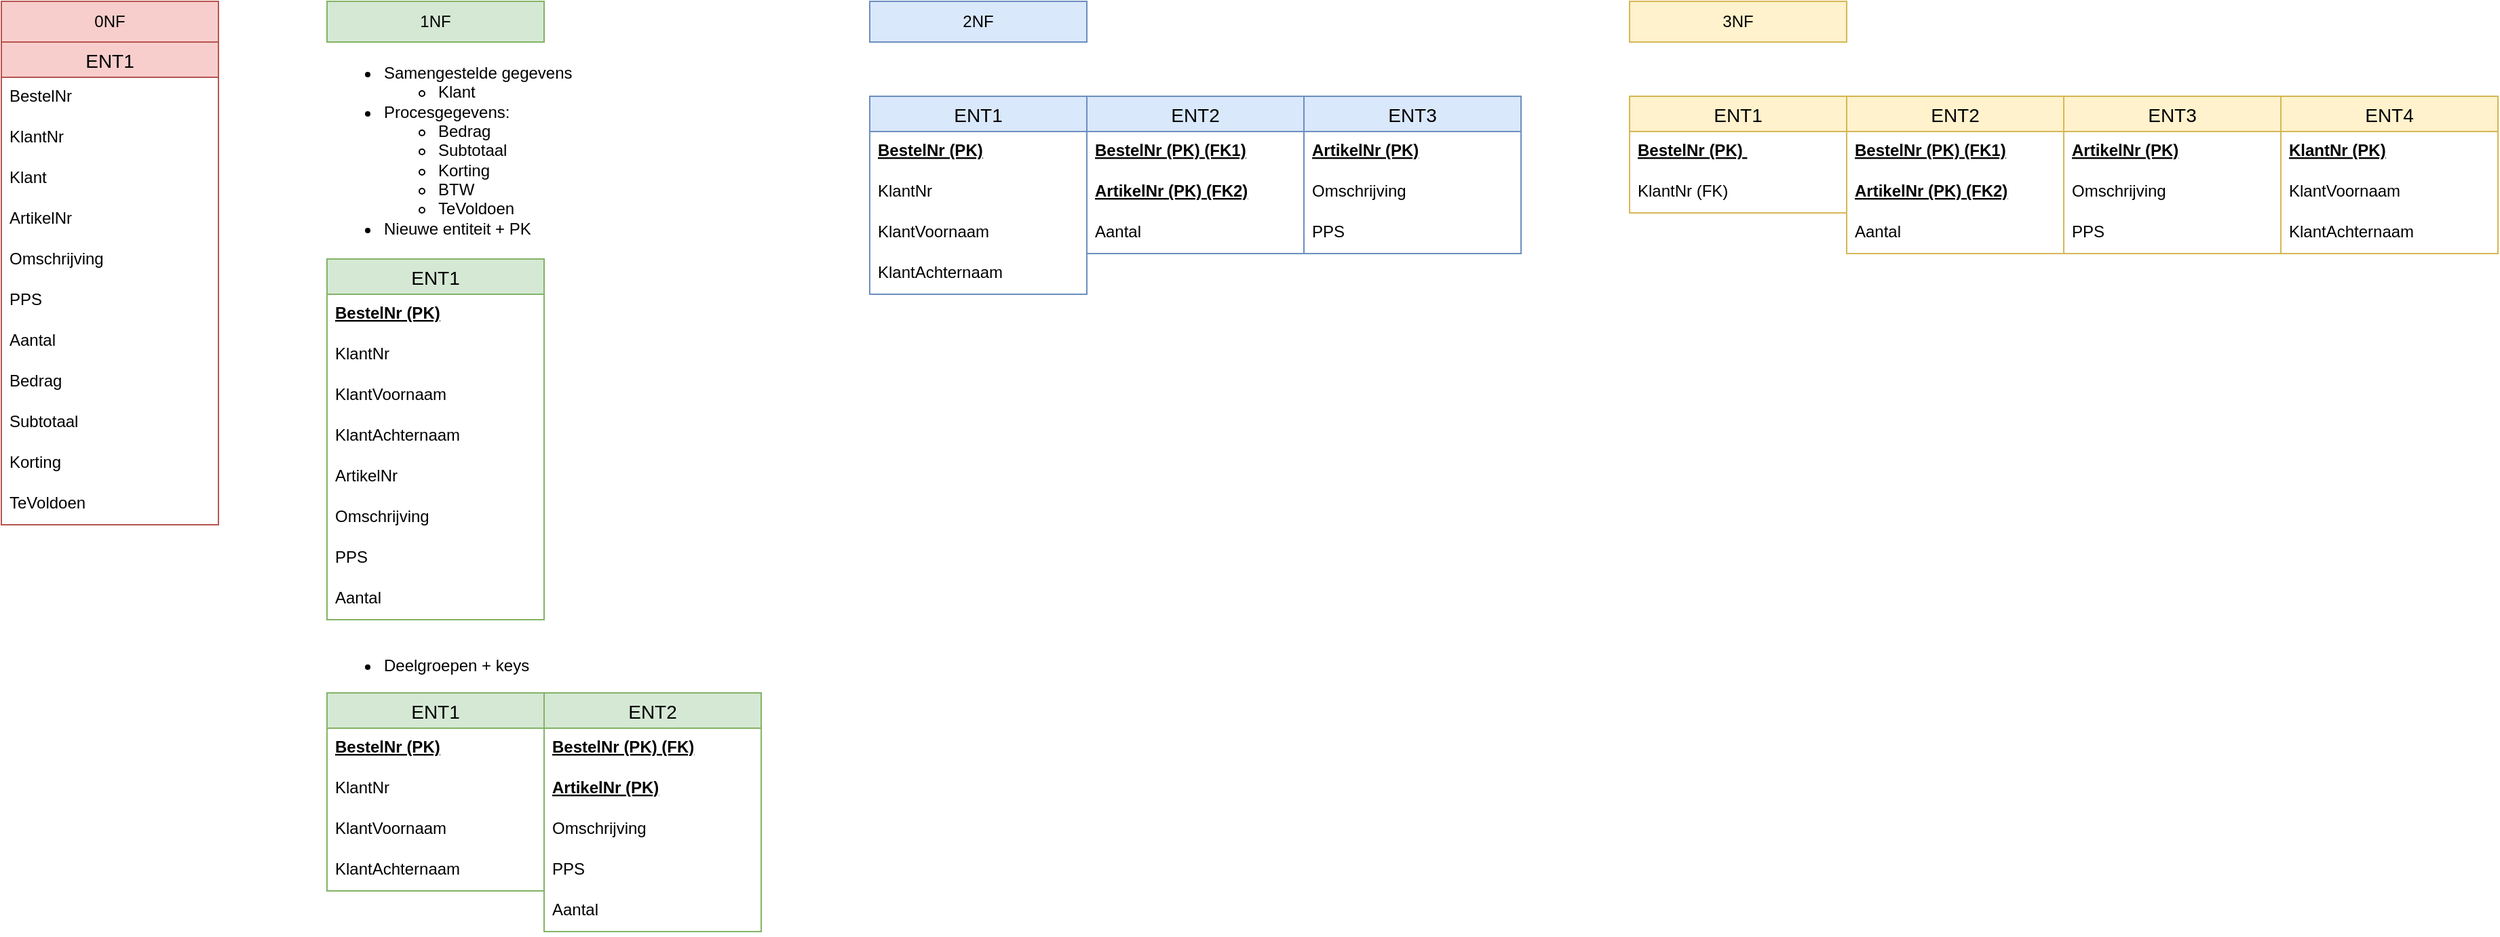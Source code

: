 <mxfile version="14.1.8" type="device" pages="5"><diagram id="6FqefrKSUbC0VvQ3dPot" name="VUURWERKJE AFGESTOKEN"><mxGraphModel dx="1038" dy="616" grid="1" gridSize="10" guides="1" tooltips="1" connect="1" arrows="1" fold="1" page="1" pageScale="1" pageWidth="850" pageHeight="1100" math="0" shadow="0"><root><mxCell id="otTtRXANHDPsuAyEmf9n-0"/><mxCell id="otTtRXANHDPsuAyEmf9n-1" parent="otTtRXANHDPsuAyEmf9n-0"/><mxCell id="otTtRXANHDPsuAyEmf9n-2" value="0NF" style="whiteSpace=wrap;html=1;align=center;fillColor=#f8cecc;strokeColor=#b85450;" vertex="1" parent="otTtRXANHDPsuAyEmf9n-1"><mxGeometry x="40" y="10" width="160" height="30" as="geometry"/></mxCell><mxCell id="rGbFuxcxJLsXszJx5e8s-8" value="1NF" style="whiteSpace=wrap;html=1;align=center;fillColor=#d5e8d4;strokeColor=#82b366;" vertex="1" parent="otTtRXANHDPsuAyEmf9n-1"><mxGeometry x="280" y="10" width="160" height="30" as="geometry"/></mxCell><mxCell id="bLznaC_7mxXfmkaJtDwE-33" value="2NF" style="whiteSpace=wrap;html=1;align=center;fillColor=#dae8fc;strokeColor=#6c8ebf;" vertex="1" parent="otTtRXANHDPsuAyEmf9n-1"><mxGeometry x="680" y="10" width="160" height="30" as="geometry"/></mxCell><mxCell id="bLznaC_7mxXfmkaJtDwE-51" value="3NF" style="whiteSpace=wrap;html=1;align=center;fillColor=#fff2cc;strokeColor=#d6b656;" vertex="1" parent="otTtRXANHDPsuAyEmf9n-1"><mxGeometry x="1240" y="10" width="160" height="30" as="geometry"/></mxCell><mxCell id="otTtRXANHDPsuAyEmf9n-3" value="ENT1" style="swimlane;fontStyle=0;childLayout=stackLayout;horizontal=1;startSize=26;horizontalStack=0;resizeParent=1;resizeParentMax=0;resizeLast=0;collapsible=1;marginBottom=0;align=center;fontSize=14;fillColor=#f8cecc;strokeColor=#b85450;" vertex="1" parent="otTtRXANHDPsuAyEmf9n-1"><mxGeometry x="40" y="40" width="160" height="356" as="geometry"/></mxCell><mxCell id="otTtRXANHDPsuAyEmf9n-4" value="BestelNr" style="text;strokeColor=none;fillColor=none;spacingLeft=4;spacingRight=4;overflow=hidden;rotatable=0;points=[[0,0.5],[1,0.5]];portConstraint=eastwest;fontSize=12;" vertex="1" parent="otTtRXANHDPsuAyEmf9n-3"><mxGeometry y="26" width="160" height="30" as="geometry"/></mxCell><mxCell id="otTtRXANHDPsuAyEmf9n-5" value="KlantNr" style="text;strokeColor=none;fillColor=none;spacingLeft=4;spacingRight=4;overflow=hidden;rotatable=0;points=[[0,0.5],[1,0.5]];portConstraint=eastwest;fontSize=12;" vertex="1" parent="otTtRXANHDPsuAyEmf9n-3"><mxGeometry y="56" width="160" height="30" as="geometry"/></mxCell><mxCell id="otTtRXANHDPsuAyEmf9n-6" value="Klant" style="text;strokeColor=none;fillColor=none;spacingLeft=4;spacingRight=4;overflow=hidden;rotatable=0;points=[[0,0.5],[1,0.5]];portConstraint=eastwest;fontSize=12;" vertex="1" parent="otTtRXANHDPsuAyEmf9n-3"><mxGeometry y="86" width="160" height="30" as="geometry"/></mxCell><mxCell id="rGbFuxcxJLsXszJx5e8s-0" value="ArtikelNr" style="text;strokeColor=none;fillColor=none;spacingLeft=4;spacingRight=4;overflow=hidden;rotatable=0;points=[[0,0.5],[1,0.5]];portConstraint=eastwest;fontSize=12;" vertex="1" parent="otTtRXANHDPsuAyEmf9n-3"><mxGeometry y="116" width="160" height="30" as="geometry"/></mxCell><mxCell id="rGbFuxcxJLsXszJx5e8s-1" value="Omschrijving" style="text;strokeColor=none;fillColor=none;spacingLeft=4;spacingRight=4;overflow=hidden;rotatable=0;points=[[0,0.5],[1,0.5]];portConstraint=eastwest;fontSize=12;" vertex="1" parent="otTtRXANHDPsuAyEmf9n-3"><mxGeometry y="146" width="160" height="30" as="geometry"/></mxCell><mxCell id="rGbFuxcxJLsXszJx5e8s-2" value="PPS" style="text;strokeColor=none;fillColor=none;spacingLeft=4;spacingRight=4;overflow=hidden;rotatable=0;points=[[0,0.5],[1,0.5]];portConstraint=eastwest;fontSize=12;" vertex="1" parent="otTtRXANHDPsuAyEmf9n-3"><mxGeometry y="176" width="160" height="30" as="geometry"/></mxCell><mxCell id="rGbFuxcxJLsXszJx5e8s-3" value="Aantal" style="text;strokeColor=none;fillColor=none;spacingLeft=4;spacingRight=4;overflow=hidden;rotatable=0;points=[[0,0.5],[1,0.5]];portConstraint=eastwest;fontSize=12;" vertex="1" parent="otTtRXANHDPsuAyEmf9n-3"><mxGeometry y="206" width="160" height="30" as="geometry"/></mxCell><mxCell id="rGbFuxcxJLsXszJx5e8s-4" value="Bedrag" style="text;strokeColor=none;fillColor=none;spacingLeft=4;spacingRight=4;overflow=hidden;rotatable=0;points=[[0,0.5],[1,0.5]];portConstraint=eastwest;fontSize=12;" vertex="1" parent="otTtRXANHDPsuAyEmf9n-3"><mxGeometry y="236" width="160" height="30" as="geometry"/></mxCell><mxCell id="rGbFuxcxJLsXszJx5e8s-5" value="Subtotaal" style="text;strokeColor=none;fillColor=none;spacingLeft=4;spacingRight=4;overflow=hidden;rotatable=0;points=[[0,0.5],[1,0.5]];portConstraint=eastwest;fontSize=12;" vertex="1" parent="otTtRXANHDPsuAyEmf9n-3"><mxGeometry y="266" width="160" height="30" as="geometry"/></mxCell><mxCell id="rGbFuxcxJLsXszJx5e8s-6" value="Korting" style="text;strokeColor=none;fillColor=none;spacingLeft=4;spacingRight=4;overflow=hidden;rotatable=0;points=[[0,0.5],[1,0.5]];portConstraint=eastwest;fontSize=12;" vertex="1" parent="otTtRXANHDPsuAyEmf9n-3"><mxGeometry y="296" width="160" height="30" as="geometry"/></mxCell><mxCell id="rGbFuxcxJLsXszJx5e8s-7" value="TeVoldoen" style="text;strokeColor=none;fillColor=none;spacingLeft=4;spacingRight=4;overflow=hidden;rotatable=0;points=[[0,0.5],[1,0.5]];portConstraint=eastwest;fontSize=12;" vertex="1" parent="otTtRXANHDPsuAyEmf9n-3"><mxGeometry y="326" width="160" height="30" as="geometry"/></mxCell><mxCell id="bLznaC_7mxXfmkaJtDwE-0" value="ENT1" style="swimlane;fontStyle=0;childLayout=stackLayout;horizontal=1;startSize=26;horizontalStack=0;resizeParent=1;resizeParentMax=0;resizeLast=0;collapsible=1;marginBottom=0;align=center;fontSize=14;fillColor=#d5e8d4;strokeColor=#82b366;" vertex="1" parent="otTtRXANHDPsuAyEmf9n-1"><mxGeometry x="280" y="200" width="160" height="266" as="geometry"/></mxCell><mxCell id="bLznaC_7mxXfmkaJtDwE-1" value="BestelNr (PK)" style="text;strokeColor=none;fillColor=none;spacingLeft=4;spacingRight=4;overflow=hidden;rotatable=0;points=[[0,0.5],[1,0.5]];portConstraint=eastwest;fontSize=12;fontStyle=5" vertex="1" parent="bLznaC_7mxXfmkaJtDwE-0"><mxGeometry y="26" width="160" height="30" as="geometry"/></mxCell><mxCell id="bLznaC_7mxXfmkaJtDwE-2" value="KlantNr" style="text;strokeColor=none;fillColor=none;spacingLeft=4;spacingRight=4;overflow=hidden;rotatable=0;points=[[0,0.5],[1,0.5]];portConstraint=eastwest;fontSize=12;" vertex="1" parent="bLznaC_7mxXfmkaJtDwE-0"><mxGeometry y="56" width="160" height="30" as="geometry"/></mxCell><mxCell id="bLznaC_7mxXfmkaJtDwE-3" value="KlantVoornaam" style="text;strokeColor=none;fillColor=none;spacingLeft=4;spacingRight=4;overflow=hidden;rotatable=0;points=[[0,0.5],[1,0.5]];portConstraint=eastwest;fontSize=12;" vertex="1" parent="bLznaC_7mxXfmkaJtDwE-0"><mxGeometry y="86" width="160" height="30" as="geometry"/></mxCell><mxCell id="bLznaC_7mxXfmkaJtDwE-12" value="KlantAchternaam" style="text;strokeColor=none;fillColor=none;spacingLeft=4;spacingRight=4;overflow=hidden;rotatable=0;points=[[0,0.5],[1,0.5]];portConstraint=eastwest;fontSize=12;" vertex="1" parent="bLznaC_7mxXfmkaJtDwE-0"><mxGeometry y="116" width="160" height="30" as="geometry"/></mxCell><mxCell id="bLznaC_7mxXfmkaJtDwE-4" value="ArtikelNr" style="text;strokeColor=none;fillColor=none;spacingLeft=4;spacingRight=4;overflow=hidden;rotatable=0;points=[[0,0.5],[1,0.5]];portConstraint=eastwest;fontSize=12;" vertex="1" parent="bLznaC_7mxXfmkaJtDwE-0"><mxGeometry y="146" width="160" height="30" as="geometry"/></mxCell><mxCell id="bLznaC_7mxXfmkaJtDwE-5" value="Omschrijving" style="text;strokeColor=none;fillColor=none;spacingLeft=4;spacingRight=4;overflow=hidden;rotatable=0;points=[[0,0.5],[1,0.5]];portConstraint=eastwest;fontSize=12;" vertex="1" parent="bLznaC_7mxXfmkaJtDwE-0"><mxGeometry y="176" width="160" height="30" as="geometry"/></mxCell><mxCell id="bLznaC_7mxXfmkaJtDwE-6" value="PPS" style="text;strokeColor=none;fillColor=none;spacingLeft=4;spacingRight=4;overflow=hidden;rotatable=0;points=[[0,0.5],[1,0.5]];portConstraint=eastwest;fontSize=12;" vertex="1" parent="bLznaC_7mxXfmkaJtDwE-0"><mxGeometry y="206" width="160" height="30" as="geometry"/></mxCell><mxCell id="bLznaC_7mxXfmkaJtDwE-7" value="Aantal" style="text;strokeColor=none;fillColor=none;spacingLeft=4;spacingRight=4;overflow=hidden;rotatable=0;points=[[0,0.5],[1,0.5]];portConstraint=eastwest;fontSize=12;" vertex="1" parent="bLznaC_7mxXfmkaJtDwE-0"><mxGeometry y="236" width="160" height="30" as="geometry"/></mxCell><mxCell id="bLznaC_7mxXfmkaJtDwE-14" value="ENT1" style="swimlane;fontStyle=0;childLayout=stackLayout;horizontal=1;startSize=26;horizontalStack=0;resizeParent=1;resizeParentMax=0;resizeLast=0;collapsible=1;marginBottom=0;align=center;fontSize=14;fillColor=#d5e8d4;strokeColor=#82b366;" vertex="1" parent="otTtRXANHDPsuAyEmf9n-1"><mxGeometry x="280" y="520" width="160" height="146" as="geometry"/></mxCell><mxCell id="bLznaC_7mxXfmkaJtDwE-15" value="BestelNr (PK)" style="text;strokeColor=none;fillColor=none;spacingLeft=4;spacingRight=4;overflow=hidden;rotatable=0;points=[[0,0.5],[1,0.5]];portConstraint=eastwest;fontSize=12;fontStyle=5" vertex="1" parent="bLznaC_7mxXfmkaJtDwE-14"><mxGeometry y="26" width="160" height="30" as="geometry"/></mxCell><mxCell id="bLznaC_7mxXfmkaJtDwE-16" value="KlantNr" style="text;strokeColor=none;fillColor=none;spacingLeft=4;spacingRight=4;overflow=hidden;rotatable=0;points=[[0,0.5],[1,0.5]];portConstraint=eastwest;fontSize=12;" vertex="1" parent="bLznaC_7mxXfmkaJtDwE-14"><mxGeometry y="56" width="160" height="30" as="geometry"/></mxCell><mxCell id="bLznaC_7mxXfmkaJtDwE-17" value="KlantVoornaam" style="text;strokeColor=none;fillColor=none;spacingLeft=4;spacingRight=4;overflow=hidden;rotatable=0;points=[[0,0.5],[1,0.5]];portConstraint=eastwest;fontSize=12;" vertex="1" parent="bLznaC_7mxXfmkaJtDwE-14"><mxGeometry y="86" width="160" height="30" as="geometry"/></mxCell><mxCell id="bLznaC_7mxXfmkaJtDwE-18" value="KlantAchternaam" style="text;strokeColor=none;fillColor=none;spacingLeft=4;spacingRight=4;overflow=hidden;rotatable=0;points=[[0,0.5],[1,0.5]];portConstraint=eastwest;fontSize=12;" vertex="1" parent="bLznaC_7mxXfmkaJtDwE-14"><mxGeometry y="116" width="160" height="30" as="geometry"/></mxCell><mxCell id="bLznaC_7mxXfmkaJtDwE-34" value="ENT1" style="swimlane;fontStyle=0;childLayout=stackLayout;horizontal=1;startSize=26;horizontalStack=0;resizeParent=1;resizeParentMax=0;resizeLast=0;collapsible=1;marginBottom=0;align=center;fontSize=14;fillColor=#dae8fc;strokeColor=#6c8ebf;" vertex="1" parent="otTtRXANHDPsuAyEmf9n-1"><mxGeometry x="680" y="80" width="160" height="146" as="geometry"/></mxCell><mxCell id="bLznaC_7mxXfmkaJtDwE-35" value="BestelNr (PK)" style="text;strokeColor=none;fillColor=none;spacingLeft=4;spacingRight=4;overflow=hidden;rotatable=0;points=[[0,0.5],[1,0.5]];portConstraint=eastwest;fontSize=12;fontStyle=5" vertex="1" parent="bLznaC_7mxXfmkaJtDwE-34"><mxGeometry y="26" width="160" height="30" as="geometry"/></mxCell><mxCell id="bLznaC_7mxXfmkaJtDwE-36" value="KlantNr" style="text;strokeColor=none;fillColor=none;spacingLeft=4;spacingRight=4;overflow=hidden;rotatable=0;points=[[0,0.5],[1,0.5]];portConstraint=eastwest;fontSize=12;" vertex="1" parent="bLznaC_7mxXfmkaJtDwE-34"><mxGeometry y="56" width="160" height="30" as="geometry"/></mxCell><mxCell id="bLznaC_7mxXfmkaJtDwE-37" value="KlantVoornaam" style="text;strokeColor=none;fillColor=none;spacingLeft=4;spacingRight=4;overflow=hidden;rotatable=0;points=[[0,0.5],[1,0.5]];portConstraint=eastwest;fontSize=12;" vertex="1" parent="bLznaC_7mxXfmkaJtDwE-34"><mxGeometry y="86" width="160" height="30" as="geometry"/></mxCell><mxCell id="bLznaC_7mxXfmkaJtDwE-38" value="KlantAchternaam" style="text;strokeColor=none;fillColor=none;spacingLeft=4;spacingRight=4;overflow=hidden;rotatable=0;points=[[0,0.5],[1,0.5]];portConstraint=eastwest;fontSize=12;" vertex="1" parent="bLznaC_7mxXfmkaJtDwE-34"><mxGeometry y="116" width="160" height="30" as="geometry"/></mxCell><mxCell id="bLznaC_7mxXfmkaJtDwE-52" value="ENT1" style="swimlane;fontStyle=0;childLayout=stackLayout;horizontal=1;startSize=26;horizontalStack=0;resizeParent=1;resizeParentMax=0;resizeLast=0;collapsible=1;marginBottom=0;align=center;fontSize=14;fillColor=#fff2cc;strokeColor=#d6b656;" vertex="1" parent="otTtRXANHDPsuAyEmf9n-1"><mxGeometry x="1240" y="80" width="160" height="86" as="geometry"/></mxCell><mxCell id="bLznaC_7mxXfmkaJtDwE-53" value="BestelNr (PK) " style="text;strokeColor=none;fillColor=none;spacingLeft=4;spacingRight=4;overflow=hidden;rotatable=0;points=[[0,0.5],[1,0.5]];portConstraint=eastwest;fontSize=12;fontStyle=5" vertex="1" parent="bLznaC_7mxXfmkaJtDwE-52"><mxGeometry y="26" width="160" height="30" as="geometry"/></mxCell><mxCell id="bLznaC_7mxXfmkaJtDwE-54" value="KlantNr (FK)" style="text;strokeColor=none;fillColor=none;spacingLeft=4;spacingRight=4;overflow=hidden;rotatable=0;points=[[0,0.5],[1,0.5]];portConstraint=eastwest;fontSize=12;" vertex="1" parent="bLznaC_7mxXfmkaJtDwE-52"><mxGeometry y="56" width="160" height="30" as="geometry"/></mxCell><mxCell id="bLznaC_7mxXfmkaJtDwE-65" value="ENT4" style="swimlane;fontStyle=0;childLayout=stackLayout;horizontal=1;startSize=26;horizontalStack=0;resizeParent=1;resizeParentMax=0;resizeLast=0;collapsible=1;marginBottom=0;align=center;fontSize=14;fillColor=#fff2cc;strokeColor=#d6b656;" vertex="1" parent="otTtRXANHDPsuAyEmf9n-1"><mxGeometry x="1720" y="80" width="160" height="116" as="geometry"/></mxCell><mxCell id="bLznaC_7mxXfmkaJtDwE-67" value="KlantNr (PK)" style="text;strokeColor=none;fillColor=none;spacingLeft=4;spacingRight=4;overflow=hidden;rotatable=0;points=[[0,0.5],[1,0.5]];portConstraint=eastwest;fontSize=12;fontStyle=5" vertex="1" parent="bLznaC_7mxXfmkaJtDwE-65"><mxGeometry y="26" width="160" height="30" as="geometry"/></mxCell><mxCell id="bLznaC_7mxXfmkaJtDwE-68" value="KlantVoornaam" style="text;strokeColor=none;fillColor=none;spacingLeft=4;spacingRight=4;overflow=hidden;rotatable=0;points=[[0,0.5],[1,0.5]];portConstraint=eastwest;fontSize=12;" vertex="1" parent="bLznaC_7mxXfmkaJtDwE-65"><mxGeometry y="56" width="160" height="30" as="geometry"/></mxCell><mxCell id="bLznaC_7mxXfmkaJtDwE-69" value="KlantAchternaam" style="text;strokeColor=none;fillColor=none;spacingLeft=4;spacingRight=4;overflow=hidden;rotatable=0;points=[[0,0.5],[1,0.5]];portConstraint=eastwest;fontSize=12;" vertex="1" parent="bLznaC_7mxXfmkaJtDwE-65"><mxGeometry y="86" width="160" height="30" as="geometry"/></mxCell><mxCell id="bLznaC_7mxXfmkaJtDwE-23" value="ENT2" style="swimlane;fontStyle=0;childLayout=stackLayout;horizontal=1;startSize=26;horizontalStack=0;resizeParent=1;resizeParentMax=0;resizeLast=0;collapsible=1;marginBottom=0;align=center;fontSize=14;fillColor=#d5e8d4;strokeColor=#82b366;" vertex="1" parent="otTtRXANHDPsuAyEmf9n-1"><mxGeometry x="440" y="520" width="160" height="176" as="geometry"/></mxCell><mxCell id="bLznaC_7mxXfmkaJtDwE-28" value="BestelNr (PK) (FK)" style="text;strokeColor=none;fillColor=none;spacingLeft=4;spacingRight=4;overflow=hidden;rotatable=0;points=[[0,0.5],[1,0.5]];portConstraint=eastwest;fontSize=12;fontStyle=5" vertex="1" parent="bLznaC_7mxXfmkaJtDwE-23"><mxGeometry y="26" width="160" height="30" as="geometry"/></mxCell><mxCell id="bLznaC_7mxXfmkaJtDwE-32" value="ArtikelNr (PK)" style="text;strokeColor=none;fillColor=none;spacingLeft=4;spacingRight=4;overflow=hidden;rotatable=0;points=[[0,0.5],[1,0.5]];portConstraint=eastwest;fontSize=12;fontStyle=5" vertex="1" parent="bLznaC_7mxXfmkaJtDwE-23"><mxGeometry y="56" width="160" height="30" as="geometry"/></mxCell><mxCell id="bLznaC_7mxXfmkaJtDwE-29" value="Omschrijving" style="text;strokeColor=none;fillColor=none;spacingLeft=4;spacingRight=4;overflow=hidden;rotatable=0;points=[[0,0.5],[1,0.5]];portConstraint=eastwest;fontSize=12;" vertex="1" parent="bLznaC_7mxXfmkaJtDwE-23"><mxGeometry y="86" width="160" height="30" as="geometry"/></mxCell><mxCell id="bLznaC_7mxXfmkaJtDwE-30" value="PPS" style="text;strokeColor=none;fillColor=none;spacingLeft=4;spacingRight=4;overflow=hidden;rotatable=0;points=[[0,0.5],[1,0.5]];portConstraint=eastwest;fontSize=12;" vertex="1" parent="bLznaC_7mxXfmkaJtDwE-23"><mxGeometry y="116" width="160" height="30" as="geometry"/></mxCell><mxCell id="bLznaC_7mxXfmkaJtDwE-31" value="Aantal" style="text;strokeColor=none;fillColor=none;spacingLeft=4;spacingRight=4;overflow=hidden;rotatable=0;points=[[0,0.5],[1,0.5]];portConstraint=eastwest;fontSize=12;" vertex="1" parent="bLznaC_7mxXfmkaJtDwE-23"><mxGeometry y="146" width="160" height="30" as="geometry"/></mxCell><mxCell id="bLznaC_7mxXfmkaJtDwE-39" value="ENT2" style="swimlane;fontStyle=0;childLayout=stackLayout;horizontal=1;startSize=26;horizontalStack=0;resizeParent=1;resizeParentMax=0;resizeLast=0;collapsible=1;marginBottom=0;align=center;fontSize=14;fillColor=#dae8fc;strokeColor=#6c8ebf;" vertex="1" parent="otTtRXANHDPsuAyEmf9n-1"><mxGeometry x="840" y="80" width="160" height="116" as="geometry"/></mxCell><mxCell id="bLznaC_7mxXfmkaJtDwE-40" value="BestelNr (PK) (FK1)" style="text;strokeColor=none;fillColor=none;spacingLeft=4;spacingRight=4;overflow=hidden;rotatable=0;points=[[0,0.5],[1,0.5]];portConstraint=eastwest;fontSize=12;fontStyle=5" vertex="1" parent="bLznaC_7mxXfmkaJtDwE-39"><mxGeometry y="26" width="160" height="30" as="geometry"/></mxCell><mxCell id="bLznaC_7mxXfmkaJtDwE-41" value="ArtikelNr (PK) (FK2)" style="text;strokeColor=none;fillColor=none;spacingLeft=4;spacingRight=4;overflow=hidden;rotatable=0;points=[[0,0.5],[1,0.5]];portConstraint=eastwest;fontSize=12;fontStyle=5" vertex="1" parent="bLznaC_7mxXfmkaJtDwE-39"><mxGeometry y="56" width="160" height="30" as="geometry"/></mxCell><mxCell id="bLznaC_7mxXfmkaJtDwE-70" value="Aantal" style="text;strokeColor=none;fillColor=none;spacingLeft=4;spacingRight=4;overflow=hidden;rotatable=0;points=[[0,0.5],[1,0.5]];portConstraint=eastwest;fontSize=12;fontStyle=0" vertex="1" parent="bLznaC_7mxXfmkaJtDwE-39"><mxGeometry y="86" width="160" height="30" as="geometry"/></mxCell><mxCell id="bLznaC_7mxXfmkaJtDwE-57" value="ENT2" style="swimlane;fontStyle=0;childLayout=stackLayout;horizontal=1;startSize=26;horizontalStack=0;resizeParent=1;resizeParentMax=0;resizeLast=0;collapsible=1;marginBottom=0;align=center;fontSize=14;fillColor=#fff2cc;strokeColor=#d6b656;" vertex="1" parent="otTtRXANHDPsuAyEmf9n-1"><mxGeometry x="1400" y="80" width="160" height="116" as="geometry"/></mxCell><mxCell id="bLznaC_7mxXfmkaJtDwE-58" value="BestelNr (PK) (FK1)" style="text;strokeColor=none;fillColor=none;spacingLeft=4;spacingRight=4;overflow=hidden;rotatable=0;points=[[0,0.5],[1,0.5]];portConstraint=eastwest;fontSize=12;fontStyle=5" vertex="1" parent="bLznaC_7mxXfmkaJtDwE-57"><mxGeometry y="26" width="160" height="30" as="geometry"/></mxCell><mxCell id="bLznaC_7mxXfmkaJtDwE-59" value="ArtikelNr (PK) (FK2)" style="text;strokeColor=none;fillColor=none;spacingLeft=4;spacingRight=4;overflow=hidden;rotatable=0;points=[[0,0.5],[1,0.5]];portConstraint=eastwest;fontSize=12;fontStyle=5" vertex="1" parent="bLznaC_7mxXfmkaJtDwE-57"><mxGeometry y="56" width="160" height="30" as="geometry"/></mxCell><mxCell id="bLznaC_7mxXfmkaJtDwE-71" value="Aantal" style="text;strokeColor=none;fillColor=none;spacingLeft=4;spacingRight=4;overflow=hidden;rotatable=0;points=[[0,0.5],[1,0.5]];portConstraint=eastwest;fontSize=12;fontStyle=0" vertex="1" parent="bLznaC_7mxXfmkaJtDwE-57"><mxGeometry y="86" width="160" height="30" as="geometry"/></mxCell><mxCell id="bLznaC_7mxXfmkaJtDwE-45" value="ENT3" style="swimlane;fontStyle=0;childLayout=stackLayout;horizontal=1;startSize=26;horizontalStack=0;resizeParent=1;resizeParentMax=0;resizeLast=0;collapsible=1;marginBottom=0;align=center;fontSize=14;fillColor=#dae8fc;strokeColor=#6c8ebf;" vertex="1" parent="otTtRXANHDPsuAyEmf9n-1"><mxGeometry x="1000" y="80" width="160" height="116" as="geometry"/></mxCell><mxCell id="bLznaC_7mxXfmkaJtDwE-47" value="ArtikelNr (PK)" style="text;strokeColor=none;fillColor=none;spacingLeft=4;spacingRight=4;overflow=hidden;rotatable=0;points=[[0,0.5],[1,0.5]];portConstraint=eastwest;fontSize=12;fontStyle=5" vertex="1" parent="bLznaC_7mxXfmkaJtDwE-45"><mxGeometry y="26" width="160" height="30" as="geometry"/></mxCell><mxCell id="bLznaC_7mxXfmkaJtDwE-48" value="Omschrijving" style="text;strokeColor=none;fillColor=none;spacingLeft=4;spacingRight=4;overflow=hidden;rotatable=0;points=[[0,0.5],[1,0.5]];portConstraint=eastwest;fontSize=12;" vertex="1" parent="bLznaC_7mxXfmkaJtDwE-45"><mxGeometry y="56" width="160" height="30" as="geometry"/></mxCell><mxCell id="bLznaC_7mxXfmkaJtDwE-49" value="PPS" style="text;strokeColor=none;fillColor=none;spacingLeft=4;spacingRight=4;overflow=hidden;rotatable=0;points=[[0,0.5],[1,0.5]];portConstraint=eastwest;fontSize=12;" vertex="1" parent="bLznaC_7mxXfmkaJtDwE-45"><mxGeometry y="86" width="160" height="30" as="geometry"/></mxCell><mxCell id="bLznaC_7mxXfmkaJtDwE-60" value="ENT3" style="swimlane;fontStyle=0;childLayout=stackLayout;horizontal=1;startSize=26;horizontalStack=0;resizeParent=1;resizeParentMax=0;resizeLast=0;collapsible=1;marginBottom=0;align=center;fontSize=14;fillColor=#fff2cc;strokeColor=#d6b656;" vertex="1" parent="otTtRXANHDPsuAyEmf9n-1"><mxGeometry x="1560" y="80" width="160" height="116" as="geometry"/></mxCell><mxCell id="bLznaC_7mxXfmkaJtDwE-61" value="ArtikelNr (PK)" style="text;strokeColor=none;fillColor=none;spacingLeft=4;spacingRight=4;overflow=hidden;rotatable=0;points=[[0,0.5],[1,0.5]];portConstraint=eastwest;fontSize=12;fontStyle=5" vertex="1" parent="bLznaC_7mxXfmkaJtDwE-60"><mxGeometry y="26" width="160" height="30" as="geometry"/></mxCell><mxCell id="bLznaC_7mxXfmkaJtDwE-62" value="Omschrijving" style="text;strokeColor=none;fillColor=none;spacingLeft=4;spacingRight=4;overflow=hidden;rotatable=0;points=[[0,0.5],[1,0.5]];portConstraint=eastwest;fontSize=12;" vertex="1" parent="bLznaC_7mxXfmkaJtDwE-60"><mxGeometry y="56" width="160" height="30" as="geometry"/></mxCell><mxCell id="bLznaC_7mxXfmkaJtDwE-63" value="PPS" style="text;strokeColor=none;fillColor=none;spacingLeft=4;spacingRight=4;overflow=hidden;rotatable=0;points=[[0,0.5],[1,0.5]];portConstraint=eastwest;fontSize=12;" vertex="1" parent="bLznaC_7mxXfmkaJtDwE-60"><mxGeometry y="86" width="160" height="30" as="geometry"/></mxCell><mxCell id="d733MF4OR8CQ3dYvUNPL-12" value="&lt;ul&gt;&lt;li&gt;Samengestelde gegevens&lt;/li&gt;&lt;ul&gt;&lt;li&gt;Klant&lt;/li&gt;&lt;/ul&gt;&lt;li&gt;Procesgegevens:&lt;/li&gt;&lt;ul&gt;&lt;li&gt;Bedrag&lt;/li&gt;&lt;li&gt;Subtotaal&lt;/li&gt;&lt;li&gt;Korting&lt;/li&gt;&lt;li&gt;BTW&lt;/li&gt;&lt;li&gt;TeVoldoen&lt;/li&gt;&lt;/ul&gt;&lt;li&gt;Nieuwe entiteit + PK&lt;/li&gt;&lt;/ul&gt;" style="text;html=1;strokeColor=none;fillColor=none;align=left;verticalAlign=middle;whiteSpace=wrap;rounded=0;" vertex="1" parent="otTtRXANHDPsuAyEmf9n-1"><mxGeometry x="280" y="50" width="440" height="140" as="geometry"/></mxCell><mxCell id="bLznaC_7mxXfmkaJtDwE-13" value="&lt;ul&gt;&lt;li&gt;Deelgroepen + keys&lt;/li&gt;&lt;/ul&gt;" style="text;html=1;align=left;verticalAlign=middle;resizable=0;points=[];autosize=1;" vertex="1" parent="otTtRXANHDPsuAyEmf9n-1"><mxGeometry x="280" y="480" width="160" height="40" as="geometry"/></mxCell></root></mxGraphModel></diagram><diagram id="Ioy2litdyn95Sq1yV1cm" name="Student"><mxGraphModel dx="1024" dy="601" grid="1" gridSize="10" guides="1" tooltips="1" connect="1" arrows="1" fold="1" page="1" pageScale="1" pageWidth="850" pageHeight="1100" math="0" shadow="0"><root><mxCell id="0"/><mxCell id="1" parent="0"/><mxCell id="8N89Rsq9EUUEhGp3EQ8J-1" value="ENT1" style="swimlane;fontStyle=0;childLayout=stackLayout;horizontal=1;startSize=26;horizontalStack=0;resizeParent=1;resizeParentMax=0;resizeLast=0;collapsible=1;marginBottom=0;align=center;fontSize=14;fillColor=#f8cecc;strokeColor=#b85450;" parent="1" vertex="1"><mxGeometry x="40" y="40" width="160" height="506" as="geometry"/></mxCell><mxCell id="8N89Rsq9EUUEhGp3EQ8J-2" value="StudentNr" style="text;strokeColor=none;fillColor=none;spacingLeft=4;spacingRight=4;overflow=hidden;rotatable=0;points=[[0,0.5],[1,0.5]];portConstraint=eastwest;fontSize=12;" parent="8N89Rsq9EUUEhGp3EQ8J-1" vertex="1"><mxGeometry y="26" width="160" height="30" as="geometry"/></mxCell><mxCell id="8N89Rsq9EUUEhGp3EQ8J-3" value="StudentNaam" style="text;strokeColor=none;fillColor=none;spacingLeft=4;spacingRight=4;overflow=hidden;rotatable=0;points=[[0,0.5],[1,0.5]];portConstraint=eastwest;fontSize=12;" parent="8N89Rsq9EUUEhGp3EQ8J-1" vertex="1"><mxGeometry y="56" width="160" height="30" as="geometry"/></mxCell><mxCell id="8N89Rsq9EUUEhGp3EQ8J-4" value="StudentAdres" style="text;strokeColor=none;fillColor=none;spacingLeft=4;spacingRight=4;overflow=hidden;rotatable=0;points=[[0,0.5],[1,0.5]];portConstraint=eastwest;fontSize=12;" parent="8N89Rsq9EUUEhGp3EQ8J-1" vertex="1"><mxGeometry y="86" width="160" height="30" as="geometry"/></mxCell><mxCell id="8N89Rsq9EUUEhGp3EQ8J-7" value="StudentWoonplaats" style="text;strokeColor=none;fillColor=none;spacingLeft=4;spacingRight=4;overflow=hidden;rotatable=0;points=[[0,0.5],[1,0.5]];portConstraint=eastwest;fontSize=12;" parent="8N89Rsq9EUUEhGp3EQ8J-1" vertex="1"><mxGeometry y="116" width="160" height="30" as="geometry"/></mxCell><mxCell id="8N89Rsq9EUUEhGp3EQ8J-28" value="OpleidingsCode" style="text;strokeColor=none;fillColor=none;spacingLeft=4;spacingRight=4;overflow=hidden;rotatable=0;points=[[0,0.5],[1,0.5]];portConstraint=eastwest;fontSize=12;" parent="8N89Rsq9EUUEhGp3EQ8J-1" vertex="1"><mxGeometry y="146" width="160" height="30" as="geometry"/></mxCell><mxCell id="8N89Rsq9EUUEhGp3EQ8J-29" value="OpleidingsNaam" style="text;strokeColor=none;fillColor=none;spacingLeft=4;spacingRight=4;overflow=hidden;rotatable=0;points=[[0,0.5],[1,0.5]];portConstraint=eastwest;fontSize=12;" parent="8N89Rsq9EUUEhGp3EQ8J-1" vertex="1"><mxGeometry y="176" width="160" height="30" as="geometry"/></mxCell><mxCell id="8N89Rsq9EUUEhGp3EQ8J-30" value="Jaar" style="text;strokeColor=none;fillColor=none;spacingLeft=4;spacingRight=4;overflow=hidden;rotatable=0;points=[[0,0.5],[1,0.5]];portConstraint=eastwest;fontSize=12;" parent="8N89Rsq9EUUEhGp3EQ8J-1" vertex="1"><mxGeometry y="206" width="160" height="30" as="geometry"/></mxCell><mxCell id="8N89Rsq9EUUEhGp3EQ8J-31" value="Opleiding" style="text;strokeColor=none;fillColor=none;spacingLeft=4;spacingRight=4;overflow=hidden;rotatable=0;points=[[0,0.5],[1,0.5]];portConstraint=eastwest;fontSize=12;" parent="8N89Rsq9EUUEhGp3EQ8J-1" vertex="1"><mxGeometry y="236" width="160" height="30" as="geometry"/></mxCell><mxCell id="8N89Rsq9EUUEhGp3EQ8J-32" value="Studiepunten" style="text;strokeColor=none;fillColor=none;spacingLeft=4;spacingRight=4;overflow=hidden;rotatable=0;points=[[0,0.5],[1,0.5]];portConstraint=eastwest;fontSize=12;" parent="8N89Rsq9EUUEhGp3EQ8J-1" vertex="1"><mxGeometry y="266" width="160" height="30" as="geometry"/></mxCell><mxCell id="8N89Rsq9EUUEhGp3EQ8J-33" value="BehaaldePunten" style="text;strokeColor=none;fillColor=none;spacingLeft=4;spacingRight=4;overflow=hidden;rotatable=0;points=[[0,0.5],[1,0.5]];portConstraint=eastwest;fontSize=12;" parent="8N89Rsq9EUUEhGp3EQ8J-1" vertex="1"><mxGeometry y="296" width="160" height="30" as="geometry"/></mxCell><mxCell id="8N89Rsq9EUUEhGp3EQ8J-34" value="GewogenPunten" style="text;strokeColor=none;fillColor=none;spacingLeft=4;spacingRight=4;overflow=hidden;rotatable=0;points=[[0,0.5],[1,0.5]];portConstraint=eastwest;fontSize=12;" parent="8N89Rsq9EUUEhGp3EQ8J-1" vertex="1"><mxGeometry y="326" width="160" height="30" as="geometry"/></mxCell><mxCell id="8N89Rsq9EUUEhGp3EQ8J-45" value="Op" style="text;strokeColor=none;fillColor=none;spacingLeft=4;spacingRight=4;overflow=hidden;rotatable=0;points=[[0,0.5],[1,0.5]];portConstraint=eastwest;fontSize=12;" parent="8N89Rsq9EUUEhGp3EQ8J-1" vertex="1"><mxGeometry y="356" width="160" height="30" as="geometry"/></mxCell><mxCell id="8N89Rsq9EUUEhGp3EQ8J-43" value="TotaalGewogen" style="text;strokeColor=none;fillColor=none;spacingLeft=4;spacingRight=4;overflow=hidden;rotatable=0;points=[[0,0.5],[1,0.5]];portConstraint=eastwest;fontSize=12;" parent="8N89Rsq9EUUEhGp3EQ8J-1" vertex="1"><mxGeometry y="386" width="160" height="30" as="geometry"/></mxCell><mxCell id="8N89Rsq9EUUEhGp3EQ8J-44" value="TotaalOp" style="text;strokeColor=none;fillColor=none;spacingLeft=4;spacingRight=4;overflow=hidden;rotatable=0;points=[[0,0.5],[1,0.5]];portConstraint=eastwest;fontSize=12;" parent="8N89Rsq9EUUEhGp3EQ8J-1" vertex="1"><mxGeometry y="416" width="160" height="30" as="geometry"/></mxCell><mxCell id="8N89Rsq9EUUEhGp3EQ8J-37" value="Procent" style="text;strokeColor=none;fillColor=none;spacingLeft=4;spacingRight=4;overflow=hidden;rotatable=0;points=[[0,0.5],[1,0.5]];portConstraint=eastwest;fontSize=12;" parent="8N89Rsq9EUUEhGp3EQ8J-1" vertex="1"><mxGeometry y="446" width="160" height="30" as="geometry"/></mxCell><mxCell id="8N89Rsq9EUUEhGp3EQ8J-38" value="Aantal tekorten" style="text;strokeColor=none;fillColor=none;spacingLeft=4;spacingRight=4;overflow=hidden;rotatable=0;points=[[0,0.5],[1,0.5]];portConstraint=eastwest;fontSize=12;" parent="8N89Rsq9EUUEhGp3EQ8J-1" vertex="1"><mxGeometry y="476" width="160" height="30" as="geometry"/></mxCell><mxCell id="8N89Rsq9EUUEhGp3EQ8J-50" value="ENT1" style="swimlane;fontStyle=0;childLayout=stackLayout;horizontal=1;startSize=26;horizontalStack=0;resizeParent=1;resizeParentMax=0;resizeLast=0;collapsible=1;marginBottom=0;align=center;fontSize=14;fillColor=#d5e8d4;strokeColor=#82b366;" parent="1" vertex="1"><mxGeometry x="340" y="200" width="160" height="356" as="geometry"/></mxCell><mxCell id="8N89Rsq9EUUEhGp3EQ8J-51" value="StudentNr (PK)" style="text;strokeColor=none;fillColor=none;spacingLeft=4;spacingRight=4;overflow=hidden;rotatable=0;points=[[0,0.5],[1,0.5]];portConstraint=eastwest;fontSize=12;fontStyle=5" parent="8N89Rsq9EUUEhGp3EQ8J-50" vertex="1"><mxGeometry y="26" width="160" height="30" as="geometry"/></mxCell><mxCell id="8N89Rsq9EUUEhGp3EQ8J-52" value="StudentVoornaam&#10;" style="text;strokeColor=none;fillColor=none;spacingLeft=4;spacingRight=4;overflow=hidden;rotatable=0;points=[[0,0.5],[1,0.5]];portConstraint=eastwest;fontSize=12;" parent="8N89Rsq9EUUEhGp3EQ8J-50" vertex="1"><mxGeometry y="56" width="160" height="30" as="geometry"/></mxCell><mxCell id="8N89Rsq9EUUEhGp3EQ8J-67" value="StudentAchternaam" style="text;strokeColor=none;fillColor=none;spacingLeft=4;spacingRight=4;overflow=hidden;rotatable=0;points=[[0,0.5],[1,0.5]];portConstraint=eastwest;fontSize=12;" parent="8N89Rsq9EUUEhGp3EQ8J-50" vertex="1"><mxGeometry y="86" width="160" height="30" as="geometry"/></mxCell><mxCell id="8N89Rsq9EUUEhGp3EQ8J-53" value="StudentAdres" style="text;strokeColor=none;fillColor=none;spacingLeft=4;spacingRight=4;overflow=hidden;rotatable=0;points=[[0,0.5],[1,0.5]];portConstraint=eastwest;fontSize=12;" parent="8N89Rsq9EUUEhGp3EQ8J-50" vertex="1"><mxGeometry y="116" width="160" height="30" as="geometry"/></mxCell><mxCell id="8N89Rsq9EUUEhGp3EQ8J-68" value="StudentWoonplaats" style="text;strokeColor=none;fillColor=none;spacingLeft=4;spacingRight=4;overflow=hidden;rotatable=0;points=[[0,0.5],[1,0.5]];portConstraint=eastwest;fontSize=12;" parent="8N89Rsq9EUUEhGp3EQ8J-50" vertex="1"><mxGeometry y="146" width="160" height="30" as="geometry"/></mxCell><mxCell id="8N89Rsq9EUUEhGp3EQ8J-55" value="OpleidingsCode" style="text;strokeColor=none;fillColor=none;spacingLeft=4;spacingRight=4;overflow=hidden;rotatable=0;points=[[0,0.5],[1,0.5]];portConstraint=eastwest;fontSize=12;" parent="8N89Rsq9EUUEhGp3EQ8J-50" vertex="1"><mxGeometry y="176" width="160" height="30" as="geometry"/></mxCell><mxCell id="8N89Rsq9EUUEhGp3EQ8J-56" value="OpleidingsNaam" style="text;strokeColor=none;fillColor=none;spacingLeft=4;spacingRight=4;overflow=hidden;rotatable=0;points=[[0,0.5],[1,0.5]];portConstraint=eastwest;fontSize=12;" parent="8N89Rsq9EUUEhGp3EQ8J-50" vertex="1"><mxGeometry y="206" width="160" height="30" as="geometry"/></mxCell><mxCell id="8N89Rsq9EUUEhGp3EQ8J-57" value="Jaar" style="text;strokeColor=none;fillColor=none;spacingLeft=4;spacingRight=4;overflow=hidden;rotatable=0;points=[[0,0.5],[1,0.5]];portConstraint=eastwest;fontSize=12;" parent="8N89Rsq9EUUEhGp3EQ8J-50" vertex="1"><mxGeometry y="236" width="160" height="30" as="geometry"/></mxCell><mxCell id="8N89Rsq9EUUEhGp3EQ8J-58" value="Opleiding" style="text;strokeColor=none;fillColor=none;spacingLeft=4;spacingRight=4;overflow=hidden;rotatable=0;points=[[0,0.5],[1,0.5]];portConstraint=eastwest;fontSize=12;" parent="8N89Rsq9EUUEhGp3EQ8J-50" vertex="1"><mxGeometry y="266" width="160" height="30" as="geometry"/></mxCell><mxCell id="8N89Rsq9EUUEhGp3EQ8J-59" value="Studiepunten" style="text;strokeColor=none;fillColor=none;spacingLeft=4;spacingRight=4;overflow=hidden;rotatable=0;points=[[0,0.5],[1,0.5]];portConstraint=eastwest;fontSize=12;" parent="8N89Rsq9EUUEhGp3EQ8J-50" vertex="1"><mxGeometry y="296" width="160" height="30" as="geometry"/></mxCell><mxCell id="8N89Rsq9EUUEhGp3EQ8J-60" value="BehaaldePunten" style="text;strokeColor=none;fillColor=none;spacingLeft=4;spacingRight=4;overflow=hidden;rotatable=0;points=[[0,0.5],[1,0.5]];portConstraint=eastwest;fontSize=12;" parent="8N89Rsq9EUUEhGp3EQ8J-50" vertex="1"><mxGeometry y="326" width="160" height="30" as="geometry"/></mxCell><mxCell id="8N89Rsq9EUUEhGp3EQ8J-71" value="ENT1" style="swimlane;fontStyle=0;childLayout=stackLayout;horizontal=1;startSize=26;horizontalStack=0;resizeParent=1;resizeParentMax=0;resizeLast=0;collapsible=1;marginBottom=0;align=center;fontSize=14;fillColor=#d5e8d4;strokeColor=#82b366;" parent="1" vertex="1"><mxGeometry x="340" y="600" width="160" height="266" as="geometry"/></mxCell><mxCell id="8N89Rsq9EUUEhGp3EQ8J-72" value="StudentNr (PK)" style="text;strokeColor=none;fillColor=none;spacingLeft=4;spacingRight=4;overflow=hidden;rotatable=0;points=[[0,0.5],[1,0.5]];portConstraint=eastwest;fontSize=12;fontStyle=5" parent="8N89Rsq9EUUEhGp3EQ8J-71" vertex="1"><mxGeometry y="26" width="160" height="30" as="geometry"/></mxCell><mxCell id="8N89Rsq9EUUEhGp3EQ8J-73" value="StudentVoornaam&#10;" style="text;strokeColor=none;fillColor=none;spacingLeft=4;spacingRight=4;overflow=hidden;rotatable=0;points=[[0,0.5],[1,0.5]];portConstraint=eastwest;fontSize=12;" parent="8N89Rsq9EUUEhGp3EQ8J-71" vertex="1"><mxGeometry y="56" width="160" height="30" as="geometry"/></mxCell><mxCell id="8N89Rsq9EUUEhGp3EQ8J-74" value="StudentAchternaam" style="text;strokeColor=none;fillColor=none;spacingLeft=4;spacingRight=4;overflow=hidden;rotatable=0;points=[[0,0.5],[1,0.5]];portConstraint=eastwest;fontSize=12;" parent="8N89Rsq9EUUEhGp3EQ8J-71" vertex="1"><mxGeometry y="86" width="160" height="30" as="geometry"/></mxCell><mxCell id="8N89Rsq9EUUEhGp3EQ8J-75" value="StudentAdres&#10;" style="text;strokeColor=none;fillColor=none;spacingLeft=4;spacingRight=4;overflow=hidden;rotatable=0;points=[[0,0.5],[1,0.5]];portConstraint=eastwest;fontSize=12;" parent="8N89Rsq9EUUEhGp3EQ8J-71" vertex="1"><mxGeometry y="116" width="160" height="30" as="geometry"/></mxCell><mxCell id="8N89Rsq9EUUEhGp3EQ8J-78" value="StudentWoonplaats" style="text;strokeColor=none;fillColor=none;spacingLeft=4;spacingRight=4;overflow=hidden;rotatable=0;points=[[0,0.5],[1,0.5]];portConstraint=eastwest;fontSize=12;" parent="8N89Rsq9EUUEhGp3EQ8J-71" vertex="1"><mxGeometry y="146" width="160" height="30" as="geometry"/></mxCell><mxCell id="8N89Rsq9EUUEhGp3EQ8J-79" value="OpleidingsCode" style="text;strokeColor=none;fillColor=none;spacingLeft=4;spacingRight=4;overflow=hidden;rotatable=0;points=[[0,0.5],[1,0.5]];portConstraint=eastwest;fontSize=12;" parent="8N89Rsq9EUUEhGp3EQ8J-71" vertex="1"><mxGeometry y="176" width="160" height="30" as="geometry"/></mxCell><mxCell id="8N89Rsq9EUUEhGp3EQ8J-80" value="OpleidingsNaam" style="text;strokeColor=none;fillColor=none;spacingLeft=4;spacingRight=4;overflow=hidden;rotatable=0;points=[[0,0.5],[1,0.5]];portConstraint=eastwest;fontSize=12;" parent="8N89Rsq9EUUEhGp3EQ8J-71" vertex="1"><mxGeometry y="206" width="160" height="30" as="geometry"/></mxCell><mxCell id="8N89Rsq9EUUEhGp3EQ8J-81" value="Jaar" style="text;strokeColor=none;fillColor=none;spacingLeft=4;spacingRight=4;overflow=hidden;rotatable=0;points=[[0,0.5],[1,0.5]];portConstraint=eastwest;fontSize=12;" parent="8N89Rsq9EUUEhGp3EQ8J-71" vertex="1"><mxGeometry y="236" width="160" height="30" as="geometry"/></mxCell><mxCell id="5F0QFPaMa1jRP_Uvu9PP-2" value="ENT1" style="swimlane;fontStyle=0;childLayout=stackLayout;horizontal=1;startSize=26;horizontalStack=0;resizeParent=1;resizeParentMax=0;resizeLast=0;collapsible=1;marginBottom=0;align=center;fontSize=14;fillColor=#dae8fc;strokeColor=#6c8ebf;" parent="1" vertex="1"><mxGeometry x="850" y="80" width="160" height="266" as="geometry"/></mxCell><mxCell id="5F0QFPaMa1jRP_Uvu9PP-3" value="StudentNr (PK)" style="text;strokeColor=none;fillColor=none;spacingLeft=4;spacingRight=4;overflow=hidden;rotatable=0;points=[[0,0.5],[1,0.5]];portConstraint=eastwest;fontSize=12;fontStyle=5" parent="5F0QFPaMa1jRP_Uvu9PP-2" vertex="1"><mxGeometry y="26" width="160" height="30" as="geometry"/></mxCell><mxCell id="5F0QFPaMa1jRP_Uvu9PP-4" value="StudentVoornaam&#10;" style="text;strokeColor=none;fillColor=none;spacingLeft=4;spacingRight=4;overflow=hidden;rotatable=0;points=[[0,0.5],[1,0.5]];portConstraint=eastwest;fontSize=12;" parent="5F0QFPaMa1jRP_Uvu9PP-2" vertex="1"><mxGeometry y="56" width="160" height="30" as="geometry"/></mxCell><mxCell id="5F0QFPaMa1jRP_Uvu9PP-5" value="StudentAchternaam" style="text;strokeColor=none;fillColor=none;spacingLeft=4;spacingRight=4;overflow=hidden;rotatable=0;points=[[0,0.5],[1,0.5]];portConstraint=eastwest;fontSize=12;" parent="5F0QFPaMa1jRP_Uvu9PP-2" vertex="1"><mxGeometry y="86" width="160" height="30" as="geometry"/></mxCell><mxCell id="5F0QFPaMa1jRP_Uvu9PP-6" value="StudentAdres&#10;" style="text;strokeColor=none;fillColor=none;spacingLeft=4;spacingRight=4;overflow=hidden;rotatable=0;points=[[0,0.5],[1,0.5]];portConstraint=eastwest;fontSize=12;" parent="5F0QFPaMa1jRP_Uvu9PP-2" vertex="1"><mxGeometry y="116" width="160" height="30" as="geometry"/></mxCell><mxCell id="5F0QFPaMa1jRP_Uvu9PP-7" value="StudentWoonplaats" style="text;strokeColor=none;fillColor=none;spacingLeft=4;spacingRight=4;overflow=hidden;rotatable=0;points=[[0,0.5],[1,0.5]];portConstraint=eastwest;fontSize=12;" parent="5F0QFPaMa1jRP_Uvu9PP-2" vertex="1"><mxGeometry y="146" width="160" height="30" as="geometry"/></mxCell><mxCell id="5F0QFPaMa1jRP_Uvu9PP-8" value="OpleidingsCode" style="text;strokeColor=none;fillColor=none;spacingLeft=4;spacingRight=4;overflow=hidden;rotatable=0;points=[[0,0.5],[1,0.5]];portConstraint=eastwest;fontSize=12;" parent="5F0QFPaMa1jRP_Uvu9PP-2" vertex="1"><mxGeometry y="176" width="160" height="30" as="geometry"/></mxCell><mxCell id="5F0QFPaMa1jRP_Uvu9PP-9" value="OpleidingsNaam" style="text;strokeColor=none;fillColor=none;spacingLeft=4;spacingRight=4;overflow=hidden;rotatable=0;points=[[0,0.5],[1,0.5]];portConstraint=eastwest;fontSize=12;" parent="5F0QFPaMa1jRP_Uvu9PP-2" vertex="1"><mxGeometry y="206" width="160" height="30" as="geometry"/></mxCell><mxCell id="5F0QFPaMa1jRP_Uvu9PP-10" value="Jaar" style="text;strokeColor=none;fillColor=none;spacingLeft=4;spacingRight=4;overflow=hidden;rotatable=0;points=[[0,0.5],[1,0.5]];portConstraint=eastwest;fontSize=12;" parent="5F0QFPaMa1jRP_Uvu9PP-2" vertex="1"><mxGeometry y="236" width="160" height="30" as="geometry"/></mxCell><mxCell id="5F0QFPaMa1jRP_Uvu9PP-23" value="ENT1" style="swimlane;fontStyle=0;childLayout=stackLayout;horizontal=1;startSize=26;horizontalStack=0;resizeParent=1;resizeParentMax=0;resizeLast=0;collapsible=1;marginBottom=0;align=center;fontSize=14;fillColor=#fff2cc;strokeColor=#d6b656;" parent="1" vertex="1"><mxGeometry x="1280" y="80" width="160" height="236" as="geometry"/></mxCell><mxCell id="5F0QFPaMa1jRP_Uvu9PP-24" value="StudentNr (PK)" style="text;strokeColor=none;fillColor=none;spacingLeft=4;spacingRight=4;overflow=hidden;rotatable=0;points=[[0,0.5],[1,0.5]];portConstraint=eastwest;fontSize=12;fontStyle=5" parent="5F0QFPaMa1jRP_Uvu9PP-23" vertex="1"><mxGeometry y="26" width="160" height="30" as="geometry"/></mxCell><mxCell id="5F0QFPaMa1jRP_Uvu9PP-25" value="StudentVoornaam&#10;" style="text;strokeColor=none;fillColor=none;spacingLeft=4;spacingRight=4;overflow=hidden;rotatable=0;points=[[0,0.5],[1,0.5]];portConstraint=eastwest;fontSize=12;" parent="5F0QFPaMa1jRP_Uvu9PP-23" vertex="1"><mxGeometry y="56" width="160" height="30" as="geometry"/></mxCell><mxCell id="5F0QFPaMa1jRP_Uvu9PP-26" value="StudentAchternaam" style="text;strokeColor=none;fillColor=none;spacingLeft=4;spacingRight=4;overflow=hidden;rotatable=0;points=[[0,0.5],[1,0.5]];portConstraint=eastwest;fontSize=12;" parent="5F0QFPaMa1jRP_Uvu9PP-23" vertex="1"><mxGeometry y="86" width="160" height="30" as="geometry"/></mxCell><mxCell id="5F0QFPaMa1jRP_Uvu9PP-27" value="StudentAdres&#10;" style="text;strokeColor=none;fillColor=none;spacingLeft=4;spacingRight=4;overflow=hidden;rotatable=0;points=[[0,0.5],[1,0.5]];portConstraint=eastwest;fontSize=12;" parent="5F0QFPaMa1jRP_Uvu9PP-23" vertex="1"><mxGeometry y="116" width="160" height="30" as="geometry"/></mxCell><mxCell id="5F0QFPaMa1jRP_Uvu9PP-28" value="StudentWoonplaats" style="text;strokeColor=none;fillColor=none;spacingLeft=4;spacingRight=4;overflow=hidden;rotatable=0;points=[[0,0.5],[1,0.5]];portConstraint=eastwest;fontSize=12;" parent="5F0QFPaMa1jRP_Uvu9PP-23" vertex="1"><mxGeometry y="146" width="160" height="30" as="geometry"/></mxCell><mxCell id="5F0QFPaMa1jRP_Uvu9PP-29" value="OpleidingsCode (FK)" style="text;strokeColor=none;fillColor=none;spacingLeft=4;spacingRight=4;overflow=hidden;rotatable=0;points=[[0,0.5],[1,0.5]];portConstraint=eastwest;fontSize=12;" parent="5F0QFPaMa1jRP_Uvu9PP-23" vertex="1"><mxGeometry y="176" width="160" height="30" as="geometry"/></mxCell><mxCell id="5F0QFPaMa1jRP_Uvu9PP-31" value="Jaar" style="text;strokeColor=none;fillColor=none;spacingLeft=4;spacingRight=4;overflow=hidden;rotatable=0;points=[[0,0.5],[1,0.5]];portConstraint=eastwest;fontSize=12;" parent="5F0QFPaMa1jRP_Uvu9PP-23" vertex="1"><mxGeometry y="206" width="160" height="30" as="geometry"/></mxCell><mxCell id="8N89Rsq9EUUEhGp3EQ8J-85" value="ENT2" style="swimlane;fontStyle=0;childLayout=stackLayout;horizontal=1;startSize=26;horizontalStack=0;resizeParent=1;resizeParentMax=0;resizeLast=0;collapsible=1;marginBottom=0;align=center;fontSize=14;fillColor=#d5e8d4;strokeColor=#82b366;" parent="1" vertex="1"><mxGeometry x="540" y="600" width="160" height="146" as="geometry"/></mxCell><mxCell id="8N89Rsq9EUUEhGp3EQ8J-86" value="StudentNr (FK) (PK)" style="text;strokeColor=none;fillColor=none;spacingLeft=4;spacingRight=4;overflow=hidden;rotatable=0;points=[[0,0.5],[1,0.5]];portConstraint=eastwest;fontSize=12;fontStyle=5" parent="8N89Rsq9EUUEhGp3EQ8J-85" vertex="1"><mxGeometry y="26" width="160" height="30" as="geometry"/></mxCell><mxCell id="8N89Rsq9EUUEhGp3EQ8J-96" value="Opleiding (PK)" style="text;strokeColor=none;fillColor=none;spacingLeft=4;spacingRight=4;overflow=hidden;rotatable=0;points=[[0,0.5],[1,0.5]];portConstraint=eastwest;fontSize=12;fontStyle=5" parent="8N89Rsq9EUUEhGp3EQ8J-85" vertex="1"><mxGeometry y="56" width="160" height="30" as="geometry"/></mxCell><mxCell id="8N89Rsq9EUUEhGp3EQ8J-97" value="Studiepunten" style="text;strokeColor=none;fillColor=none;spacingLeft=4;spacingRight=4;overflow=hidden;rotatable=0;points=[[0,0.5],[1,0.5]];portConstraint=eastwest;fontSize=12;" parent="8N89Rsq9EUUEhGp3EQ8J-85" vertex="1"><mxGeometry y="86" width="160" height="30" as="geometry"/></mxCell><mxCell id="8N89Rsq9EUUEhGp3EQ8J-98" value="BehaaldePunten" style="text;strokeColor=none;fillColor=none;spacingLeft=4;spacingRight=4;overflow=hidden;rotatable=0;points=[[0,0.5],[1,0.5]];portConstraint=eastwest;fontSize=12;" parent="8N89Rsq9EUUEhGp3EQ8J-85" vertex="1"><mxGeometry y="116" width="160" height="30" as="geometry"/></mxCell><mxCell id="5F0QFPaMa1jRP_Uvu9PP-11" value="ENT2" style="swimlane;fontStyle=0;childLayout=stackLayout;horizontal=1;startSize=26;horizontalStack=0;resizeParent=1;resizeParentMax=0;resizeLast=0;collapsible=1;marginBottom=0;align=center;fontSize=14;fillColor=#dae8fc;strokeColor=#6c8ebf;" parent="1" vertex="1"><mxGeometry x="1040" y="80" width="160" height="120" as="geometry"/></mxCell><mxCell id="5F0QFPaMa1jRP_Uvu9PP-12" value="StudentNr (FK1) (PK)" style="text;strokeColor=none;fillColor=none;spacingLeft=4;spacingRight=4;overflow=hidden;rotatable=0;points=[[0,0.5],[1,0.5]];portConstraint=eastwest;fontSize=12;fontStyle=5" parent="5F0QFPaMa1jRP_Uvu9PP-11" vertex="1"><mxGeometry y="26" width="160" height="30" as="geometry"/></mxCell><mxCell id="5F0QFPaMa1jRP_Uvu9PP-13" value="Opleiding (FK2) (PK)" style="text;strokeColor=none;fillColor=none;spacingLeft=4;spacingRight=4;overflow=hidden;rotatable=0;points=[[0,0.5],[1,0.5]];portConstraint=eastwest;fontSize=12;fontStyle=5" parent="5F0QFPaMa1jRP_Uvu9PP-11" vertex="1"><mxGeometry y="56" width="160" height="30" as="geometry"/></mxCell><mxCell id="5F0QFPaMa1jRP_Uvu9PP-15" value="BehaaldePunten" style="text;strokeColor=none;fillColor=none;spacingLeft=4;spacingRight=4;overflow=hidden;rotatable=0;points=[[0,0.5],[1,0.5]];portConstraint=eastwest;fontSize=12;" parent="5F0QFPaMa1jRP_Uvu9PP-11" vertex="1"><mxGeometry y="86" width="160" height="34" as="geometry"/></mxCell><mxCell id="5F0QFPaMa1jRP_Uvu9PP-32" value="ENT2" style="swimlane;fontStyle=0;childLayout=stackLayout;horizontal=1;startSize=26;horizontalStack=0;resizeParent=1;resizeParentMax=0;resizeLast=0;collapsible=1;marginBottom=0;align=center;fontSize=14;fillColor=#fff2cc;strokeColor=#d6b656;" parent="1" vertex="1"><mxGeometry x="1480" y="80" width="160" height="120" as="geometry"/></mxCell><mxCell id="5F0QFPaMa1jRP_Uvu9PP-33" value="StudentNr (FK1) (PK)" style="text;strokeColor=none;fillColor=none;spacingLeft=4;spacingRight=4;overflow=hidden;rotatable=0;points=[[0,0.5],[1,0.5]];portConstraint=eastwest;fontSize=12;fontStyle=5" parent="5F0QFPaMa1jRP_Uvu9PP-32" vertex="1"><mxGeometry y="26" width="160" height="30" as="geometry"/></mxCell><mxCell id="5F0QFPaMa1jRP_Uvu9PP-34" value="Opleiding (FK2) (PK)" style="text;strokeColor=none;fillColor=none;spacingLeft=4;spacingRight=4;overflow=hidden;rotatable=0;points=[[0,0.5],[1,0.5]];portConstraint=eastwest;fontSize=12;fontStyle=5" parent="5F0QFPaMa1jRP_Uvu9PP-32" vertex="1"><mxGeometry y="56" width="160" height="30" as="geometry"/></mxCell><mxCell id="5F0QFPaMa1jRP_Uvu9PP-35" value="BehaaldePunten" style="text;strokeColor=none;fillColor=none;spacingLeft=4;spacingRight=4;overflow=hidden;rotatable=0;points=[[0,0.5],[1,0.5]];portConstraint=eastwest;fontSize=12;" parent="5F0QFPaMa1jRP_Uvu9PP-32" vertex="1"><mxGeometry y="86" width="160" height="34" as="geometry"/></mxCell><mxCell id="5F0QFPaMa1jRP_Uvu9PP-16" value="ENT3" style="swimlane;fontStyle=0;childLayout=stackLayout;horizontal=1;startSize=26;horizontalStack=0;resizeParent=1;resizeParentMax=0;resizeLast=0;collapsible=1;marginBottom=0;align=center;fontSize=14;fillColor=#dae8fc;strokeColor=#6c8ebf;" parent="1" vertex="1"><mxGeometry x="1040" y="240" width="160" height="90" as="geometry"/></mxCell><mxCell id="5F0QFPaMa1jRP_Uvu9PP-18" value="Opleiding (PK)" style="text;strokeColor=none;fillColor=none;spacingLeft=4;spacingRight=4;overflow=hidden;rotatable=0;points=[[0,0.5],[1,0.5]];portConstraint=eastwest;fontSize=12;fontStyle=5" parent="5F0QFPaMa1jRP_Uvu9PP-16" vertex="1"><mxGeometry y="26" width="160" height="30" as="geometry"/></mxCell><mxCell id="5F0QFPaMa1jRP_Uvu9PP-19" value="Studiepunten" style="text;strokeColor=none;fillColor=none;spacingLeft=4;spacingRight=4;overflow=hidden;rotatable=0;points=[[0,0.5],[1,0.5]];portConstraint=eastwest;fontSize=12;" parent="5F0QFPaMa1jRP_Uvu9PP-16" vertex="1"><mxGeometry y="56" width="160" height="34" as="geometry"/></mxCell><mxCell id="5F0QFPaMa1jRP_Uvu9PP-36" value="ENT3" style="swimlane;fontStyle=0;childLayout=stackLayout;horizontal=1;startSize=26;horizontalStack=0;resizeParent=1;resizeParentMax=0;resizeLast=0;collapsible=1;marginBottom=0;align=center;fontSize=14;fillColor=#fff2cc;strokeColor=#d6b656;" parent="1" vertex="1"><mxGeometry x="1480" y="220" width="160" height="86" as="geometry"/></mxCell><mxCell id="5F0QFPaMa1jRP_Uvu9PP-37" value="Opleiding (PK)" style="text;strokeColor=none;fillColor=none;spacingLeft=4;spacingRight=4;overflow=hidden;rotatable=0;points=[[0,0.5],[1,0.5]];portConstraint=eastwest;fontSize=12;fontStyle=5" parent="5F0QFPaMa1jRP_Uvu9PP-36" vertex="1"><mxGeometry y="26" width="160" height="30" as="geometry"/></mxCell><mxCell id="5F0QFPaMa1jRP_Uvu9PP-38" value="Studiepunten" style="text;strokeColor=none;fillColor=none;spacingLeft=4;spacingRight=4;overflow=hidden;rotatable=0;points=[[0,0.5],[1,0.5]];portConstraint=eastwest;fontSize=12;" parent="5F0QFPaMa1jRP_Uvu9PP-36" vertex="1"><mxGeometry y="56" width="160" height="30" as="geometry"/></mxCell><mxCell id="5F0QFPaMa1jRP_Uvu9PP-39" value="ENT4" style="swimlane;fontStyle=0;childLayout=stackLayout;horizontal=1;startSize=26;horizontalStack=0;resizeParent=1;resizeParentMax=0;resizeLast=0;collapsible=1;marginBottom=0;align=center;fontSize=14;fillColor=#fff2cc;strokeColor=#d6b656;" parent="1" vertex="1"><mxGeometry x="1480" y="330" width="160" height="86" as="geometry"/></mxCell><mxCell id="5F0QFPaMa1jRP_Uvu9PP-40" value="OpleidingsCode (PK)" style="text;strokeColor=none;fillColor=none;spacingLeft=4;spacingRight=4;overflow=hidden;rotatable=0;points=[[0,0.5],[1,0.5]];portConstraint=eastwest;fontSize=12;fontStyle=5" parent="5F0QFPaMa1jRP_Uvu9PP-39" vertex="1"><mxGeometry y="26" width="160" height="30" as="geometry"/></mxCell><mxCell id="5F0QFPaMa1jRP_Uvu9PP-41" value="OpleidingsNaam" style="text;strokeColor=none;fillColor=none;spacingLeft=4;spacingRight=4;overflow=hidden;rotatable=0;points=[[0,0.5],[1,0.5]];portConstraint=eastwest;fontSize=12;" parent="5F0QFPaMa1jRP_Uvu9PP-39" vertex="1"><mxGeometry y="56" width="160" height="30" as="geometry"/></mxCell><mxCell id="8N89Rsq9EUUEhGp3EQ8J-6" value="0NF" style="whiteSpace=wrap;html=1;align=center;fillColor=#f8cecc;strokeColor=#b85450;" parent="1" vertex="1"><mxGeometry x="40" y="10" width="160" height="30" as="geometry"/></mxCell><mxCell id="8N89Rsq9EUUEhGp3EQ8J-39" value="1NF" style="whiteSpace=wrap;html=1;align=center;fillColor=#d5e8d4;strokeColor=#82b366;" parent="1" vertex="1"><mxGeometry x="340" y="10" width="100" height="30" as="geometry"/></mxCell><mxCell id="5F0QFPaMa1jRP_Uvu9PP-1" value="2NF" style="whiteSpace=wrap;html=1;align=center;fillColor=#dae8fc;strokeColor=#6c8ebf;" parent="1" vertex="1"><mxGeometry x="850" y="10" width="100" height="30" as="geometry"/></mxCell><mxCell id="5F0QFPaMa1jRP_Uvu9PP-22" value="3NF" style="whiteSpace=wrap;html=1;align=center;fillColor=#fff2cc;strokeColor=#d6b656;" parent="1" vertex="1"><mxGeometry x="1280" y="10" width="100" height="30" as="geometry"/></mxCell><mxCell id="8N89Rsq9EUUEhGp3EQ8J-40" value="&lt;ul&gt;&lt;li&gt;Samengestelde gegevens:&amp;nbsp;&lt;/li&gt;&lt;ul&gt;&lt;li&gt;StudentNaam&lt;/li&gt;&lt;/ul&gt;&lt;li&gt;Procesgegevens:&lt;/li&gt;&lt;ul&gt;&lt;li&gt;GewogenPunten&lt;/li&gt;&lt;li&gt;Op&lt;/li&gt;&lt;li&gt;TotaalGewogen&lt;/li&gt;&lt;li&gt;TotaalOp&lt;/li&gt;&lt;li&gt;Procent&lt;/li&gt;&lt;li&gt;AantalTekorten&lt;/li&gt;&lt;/ul&gt;&lt;li&gt;Nieuwe entiteit + PK&lt;/li&gt;&lt;/ul&gt;" style="text;html=1;strokeColor=none;fillColor=none;align=left;verticalAlign=middle;whiteSpace=wrap;rounded=0;" parent="1" vertex="1"><mxGeometry x="320" y="40" width="400" height="150" as="geometry"/></mxCell><mxCell id="8N89Rsq9EUUEhGp3EQ8J-70" value="&lt;ul&gt;&lt;li&gt;herhaalde deelverzamelingen + nieuwe keys:&lt;/li&gt;&lt;/ul&gt;" style="text;html=1;strokeColor=none;fillColor=none;align=left;verticalAlign=middle;whiteSpace=wrap;rounded=0;" parent="1" vertex="1"><mxGeometry x="280" y="570" width="400" height="20" as="geometry"/></mxCell></root></mxGraphModel></diagram><diagram id="PqAaEZV2FfFbF7jIBpKd" name="Camping"><mxGraphModel dx="1024" dy="601" grid="1" gridSize="10" guides="1" tooltips="1" connect="1" arrows="1" fold="1" page="1" pageScale="1" pageWidth="850" pageHeight="1100" math="0" shadow="0"><root><mxCell id="GwYrRL27yDclFQKgesKI-0"/><mxCell id="GwYrRL27yDclFQKgesKI-1" parent="GwYrRL27yDclFQKgesKI-0"/><mxCell id="GwYrRL27yDclFQKgesKI-2" value="0NF" style="whiteSpace=wrap;html=1;align=center;fillColor=#f8cecc;strokeColor=#b85450;" parent="GwYrRL27yDclFQKgesKI-1" vertex="1"><mxGeometry x="40" y="10" width="160" height="30" as="geometry"/></mxCell><mxCell id="GwYrRL27yDclFQKgesKI-10" value="1NF" style="whiteSpace=wrap;html=1;align=center;fillColor=#d5e8d4;strokeColor=#82b366;" parent="GwYrRL27yDclFQKgesKI-1" vertex="1"><mxGeometry x="280" y="10" width="160" height="30" as="geometry"/></mxCell><mxCell id="kpuALfOfhqTreGs6f77D-0" value="2NF" style="whiteSpace=wrap;html=1;align=center;fillColor=#dae8fc;strokeColor=#6c8ebf;" parent="GwYrRL27yDclFQKgesKI-1" vertex="1"><mxGeometry x="520" y="10" width="160" height="30" as="geometry"/></mxCell><mxCell id="kpuALfOfhqTreGs6f77D-17" value="3NF" style="whiteSpace=wrap;html=1;align=center;fillColor=#fff2cc;strokeColor=#d6b656;" parent="GwYrRL27yDclFQKgesKI-1" vertex="1"><mxGeometry x="760" y="10" width="160" height="30" as="geometry"/></mxCell><mxCell id="GwYrRL27yDclFQKgesKI-3" value="ENT1" style="swimlane;fontStyle=0;childLayout=stackLayout;horizontal=1;startSize=26;horizontalStack=0;resizeParent=1;resizeParentMax=0;resizeLast=0;collapsible=1;marginBottom=0;align=center;fontSize=14;fillColor=#f8cecc;strokeColor=#b85450;" parent="GwYrRL27yDclFQKgesKI-1" vertex="1"><mxGeometry x="40" y="40" width="160" height="206" as="geometry"/></mxCell><mxCell id="GwYrRL27yDclFQKgesKI-4" value="Plaats" style="text;strokeColor=none;fillColor=none;spacingLeft=4;spacingRight=4;overflow=hidden;rotatable=0;points=[[0,0.5],[1,0.5]];portConstraint=eastwest;fontSize=12;" parent="GwYrRL27yDclFQKgesKI-3" vertex="1"><mxGeometry y="26" width="160" height="30" as="geometry"/></mxCell><mxCell id="GwYrRL27yDclFQKgesKI-5" value="MaximumTenten" style="text;strokeColor=none;fillColor=none;spacingLeft=4;spacingRight=4;overflow=hidden;rotatable=0;points=[[0,0.5],[1,0.5]];portConstraint=eastwest;fontSize=12;" parent="GwYrRL27yDclFQKgesKI-3" vertex="1"><mxGeometry y="56" width="160" height="30" as="geometry"/></mxCell><mxCell id="GwYrRL27yDclFQKgesKI-6" value="MaximumPersonen" style="text;strokeColor=none;fillColor=none;spacingLeft=4;spacingRight=4;overflow=hidden;rotatable=0;points=[[0,0.5],[1,0.5]];portConstraint=eastwest;fontSize=12;" parent="GwYrRL27yDclFQKgesKI-3" vertex="1"><mxGeometry y="86" width="160" height="30" as="geometry"/></mxCell><mxCell id="GwYrRL27yDclFQKgesKI-7" value="PrijsVNSeizoen" style="text;strokeColor=none;fillColor=none;spacingLeft=4;spacingRight=4;overflow=hidden;rotatable=0;points=[[0,0.5],[1,0.5]];portConstraint=eastwest;fontSize=12;" parent="GwYrRL27yDclFQKgesKI-3" vertex="1"><mxGeometry y="116" width="160" height="30" as="geometry"/></mxCell><mxCell id="GwYrRL27yDclFQKgesKI-8" value="PrijsHSeizoen" style="text;strokeColor=none;fillColor=none;spacingLeft=4;spacingRight=4;overflow=hidden;rotatable=0;points=[[0,0.5],[1,0.5]];portConstraint=eastwest;fontSize=12;" parent="GwYrRL27yDclFQKgesKI-3" vertex="1"><mxGeometry y="146" width="160" height="30" as="geometry"/></mxCell><mxCell id="GwYrRL27yDclFQKgesKI-9" value="Voorzieningen" style="text;strokeColor=none;fillColor=none;spacingLeft=4;spacingRight=4;overflow=hidden;rotatable=0;points=[[0,0.5],[1,0.5]];portConstraint=eastwest;fontSize=12;" parent="GwYrRL27yDclFQKgesKI-3" vertex="1"><mxGeometry y="176" width="160" height="30" as="geometry"/></mxCell><mxCell id="ZmkyukJLmGqVHYu0gc-H-0" value="ENT1" style="swimlane;fontStyle=0;childLayout=stackLayout;horizontal=1;startSize=26;horizontalStack=0;resizeParent=1;resizeParentMax=0;resizeLast=0;collapsible=1;marginBottom=0;align=center;fontSize=14;fillColor=#d5e8d4;strokeColor=#82b366;" parent="GwYrRL27yDclFQKgesKI-1" vertex="1"><mxGeometry x="280" y="120" width="160" height="236" as="geometry"/></mxCell><mxCell id="ZmkyukJLmGqVHYu0gc-H-1" value="Plaats (PK)" style="text;strokeColor=none;fillColor=none;spacingLeft=4;spacingRight=4;overflow=hidden;rotatable=0;points=[[0,0.5],[1,0.5]];portConstraint=eastwest;fontSize=12;fontStyle=5" parent="ZmkyukJLmGqVHYu0gc-H-0" vertex="1"><mxGeometry y="26" width="160" height="30" as="geometry"/></mxCell><mxCell id="ZmkyukJLmGqVHYu0gc-H-2" value="MaximumTenten" style="text;strokeColor=none;fillColor=none;spacingLeft=4;spacingRight=4;overflow=hidden;rotatable=0;points=[[0,0.5],[1,0.5]];portConstraint=eastwest;fontSize=12;" parent="ZmkyukJLmGqVHYu0gc-H-0" vertex="1"><mxGeometry y="56" width="160" height="30" as="geometry"/></mxCell><mxCell id="ZmkyukJLmGqVHYu0gc-H-3" value="MaximumPersonen" style="text;strokeColor=none;fillColor=none;spacingLeft=4;spacingRight=4;overflow=hidden;rotatable=0;points=[[0,0.5],[1,0.5]];portConstraint=eastwest;fontSize=12;" parent="ZmkyukJLmGqVHYu0gc-H-0" vertex="1"><mxGeometry y="86" width="160" height="30" as="geometry"/></mxCell><mxCell id="ZmkyukJLmGqVHYu0gc-H-4" value="PrijsVNSeizoen" style="text;strokeColor=none;fillColor=none;spacingLeft=4;spacingRight=4;overflow=hidden;rotatable=0;points=[[0,0.5],[1,0.5]];portConstraint=eastwest;fontSize=12;" parent="ZmkyukJLmGqVHYu0gc-H-0" vertex="1"><mxGeometry y="116" width="160" height="30" as="geometry"/></mxCell><mxCell id="ZmkyukJLmGqVHYu0gc-H-5" value="PrijsHSeizoen" style="text;strokeColor=none;fillColor=none;spacingLeft=4;spacingRight=4;overflow=hidden;rotatable=0;points=[[0,0.5],[1,0.5]];portConstraint=eastwest;fontSize=12;" parent="ZmkyukJLmGqVHYu0gc-H-0" vertex="1"><mxGeometry y="146" width="160" height="30" as="geometry"/></mxCell><mxCell id="ZmkyukJLmGqVHYu0gc-H-6" value="VoorzieningsCode" style="text;strokeColor=none;fillColor=none;spacingLeft=4;spacingRight=4;overflow=hidden;rotatable=0;points=[[0,0.5],[1,0.5]];portConstraint=eastwest;fontSize=12;" parent="ZmkyukJLmGqVHYu0gc-H-0" vertex="1"><mxGeometry y="176" width="160" height="30" as="geometry"/></mxCell><mxCell id="ZmkyukJLmGqVHYu0gc-H-7" value="VoorzieningsNaam" style="text;strokeColor=none;fillColor=none;spacingLeft=4;spacingRight=4;overflow=hidden;rotatable=0;points=[[0,0.5],[1,0.5]];portConstraint=eastwest;fontSize=12;" parent="ZmkyukJLmGqVHYu0gc-H-0" vertex="1"><mxGeometry y="206" width="160" height="30" as="geometry"/></mxCell><mxCell id="kpuALfOfhqTreGs6f77D-1" value="ENT1" style="swimlane;fontStyle=0;childLayout=stackLayout;horizontal=1;startSize=26;horizontalStack=0;resizeParent=1;resizeParentMax=0;resizeLast=0;collapsible=1;marginBottom=0;align=center;fontSize=14;fillColor=#dae8fc;strokeColor=#6c8ebf;" parent="GwYrRL27yDclFQKgesKI-1" vertex="1"><mxGeometry x="520" y="80" width="160" height="236" as="geometry"/></mxCell><mxCell id="kpuALfOfhqTreGs6f77D-2" value="Plaats (PK)" style="text;strokeColor=none;fillColor=none;spacingLeft=4;spacingRight=4;overflow=hidden;rotatable=0;points=[[0,0.5],[1,0.5]];portConstraint=eastwest;fontSize=12;fontStyle=5" parent="kpuALfOfhqTreGs6f77D-1" vertex="1"><mxGeometry y="26" width="160" height="30" as="geometry"/></mxCell><mxCell id="kpuALfOfhqTreGs6f77D-3" value="MaximumTenten" style="text;strokeColor=none;fillColor=none;spacingLeft=4;spacingRight=4;overflow=hidden;rotatable=0;points=[[0,0.5],[1,0.5]];portConstraint=eastwest;fontSize=12;" parent="kpuALfOfhqTreGs6f77D-1" vertex="1"><mxGeometry y="56" width="160" height="30" as="geometry"/></mxCell><mxCell id="kpuALfOfhqTreGs6f77D-4" value="MaximumPersonen" style="text;strokeColor=none;fillColor=none;spacingLeft=4;spacingRight=4;overflow=hidden;rotatable=0;points=[[0,0.5],[1,0.5]];portConstraint=eastwest;fontSize=12;" parent="kpuALfOfhqTreGs6f77D-1" vertex="1"><mxGeometry y="86" width="160" height="30" as="geometry"/></mxCell><mxCell id="kpuALfOfhqTreGs6f77D-5" value="PrijsVNSeizoen" style="text;strokeColor=none;fillColor=none;spacingLeft=4;spacingRight=4;overflow=hidden;rotatable=0;points=[[0,0.5],[1,0.5]];portConstraint=eastwest;fontSize=12;" parent="kpuALfOfhqTreGs6f77D-1" vertex="1"><mxGeometry y="116" width="160" height="30" as="geometry"/></mxCell><mxCell id="kpuALfOfhqTreGs6f77D-6" value="PrijsHSeizoen" style="text;strokeColor=none;fillColor=none;spacingLeft=4;spacingRight=4;overflow=hidden;rotatable=0;points=[[0,0.5],[1,0.5]];portConstraint=eastwest;fontSize=12;" parent="kpuALfOfhqTreGs6f77D-1" vertex="1"><mxGeometry y="146" width="160" height="30" as="geometry"/></mxCell><mxCell id="kpuALfOfhqTreGs6f77D-7" value="VoorzieningsCode" style="text;strokeColor=none;fillColor=none;spacingLeft=4;spacingRight=4;overflow=hidden;rotatable=0;points=[[0,0.5],[1,0.5]];portConstraint=eastwest;fontSize=12;" parent="kpuALfOfhqTreGs6f77D-1" vertex="1"><mxGeometry y="176" width="160" height="30" as="geometry"/></mxCell><mxCell id="kpuALfOfhqTreGs6f77D-8" value="VoorzieningsNaam" style="text;strokeColor=none;fillColor=none;spacingLeft=4;spacingRight=4;overflow=hidden;rotatable=0;points=[[0,0.5],[1,0.5]];portConstraint=eastwest;fontSize=12;" parent="kpuALfOfhqTreGs6f77D-1" vertex="1"><mxGeometry y="206" width="160" height="30" as="geometry"/></mxCell><mxCell id="kpuALfOfhqTreGs6f77D-18" value="ENT1" style="swimlane;fontStyle=0;childLayout=stackLayout;horizontal=1;startSize=26;horizontalStack=0;resizeParent=1;resizeParentMax=0;resizeLast=0;collapsible=1;marginBottom=0;align=center;fontSize=14;fillColor=#fff2cc;strokeColor=#d6b656;" parent="GwYrRL27yDclFQKgesKI-1" vertex="1"><mxGeometry x="760" y="80" width="160" height="206" as="geometry"/></mxCell><mxCell id="kpuALfOfhqTreGs6f77D-19" value="Plaats (PK)" style="text;strokeColor=none;fillColor=none;spacingLeft=4;spacingRight=4;overflow=hidden;rotatable=0;points=[[0,0.5],[1,0.5]];portConstraint=eastwest;fontSize=12;fontStyle=5" parent="kpuALfOfhqTreGs6f77D-18" vertex="1"><mxGeometry y="26" width="160" height="30" as="geometry"/></mxCell><mxCell id="kpuALfOfhqTreGs6f77D-20" value="MaximumTenten" style="text;strokeColor=none;fillColor=none;spacingLeft=4;spacingRight=4;overflow=hidden;rotatable=0;points=[[0,0.5],[1,0.5]];portConstraint=eastwest;fontSize=12;" parent="kpuALfOfhqTreGs6f77D-18" vertex="1"><mxGeometry y="56" width="160" height="30" as="geometry"/></mxCell><mxCell id="kpuALfOfhqTreGs6f77D-21" value="MaximumPersonen" style="text;strokeColor=none;fillColor=none;spacingLeft=4;spacingRight=4;overflow=hidden;rotatable=0;points=[[0,0.5],[1,0.5]];portConstraint=eastwest;fontSize=12;" parent="kpuALfOfhqTreGs6f77D-18" vertex="1"><mxGeometry y="86" width="160" height="30" as="geometry"/></mxCell><mxCell id="kpuALfOfhqTreGs6f77D-22" value="PrijsVNSeizoen" style="text;strokeColor=none;fillColor=none;spacingLeft=4;spacingRight=4;overflow=hidden;rotatable=0;points=[[0,0.5],[1,0.5]];portConstraint=eastwest;fontSize=12;" parent="kpuALfOfhqTreGs6f77D-18" vertex="1"><mxGeometry y="116" width="160" height="30" as="geometry"/></mxCell><mxCell id="kpuALfOfhqTreGs6f77D-23" value="PrijsHSeizoen" style="text;strokeColor=none;fillColor=none;spacingLeft=4;spacingRight=4;overflow=hidden;rotatable=0;points=[[0,0.5],[1,0.5]];portConstraint=eastwest;fontSize=12;" parent="kpuALfOfhqTreGs6f77D-18" vertex="1"><mxGeometry y="146" width="160" height="30" as="geometry"/></mxCell><mxCell id="kpuALfOfhqTreGs6f77D-24" value="VoorzieningsCode (FK)" style="text;strokeColor=none;fillColor=none;spacingLeft=4;spacingRight=4;overflow=hidden;rotatable=0;points=[[0,0.5],[1,0.5]];portConstraint=eastwest;fontSize=12;" parent="kpuALfOfhqTreGs6f77D-18" vertex="1"><mxGeometry y="176" width="160" height="30" as="geometry"/></mxCell><mxCell id="kpuALfOfhqTreGs6f77D-26" value="ENT2" style="swimlane;fontStyle=0;childLayout=stackLayout;horizontal=1;startSize=26;horizontalStack=0;resizeParent=1;resizeParentMax=0;resizeLast=0;collapsible=1;marginBottom=0;align=center;fontSize=14;fillColor=#fff2cc;strokeColor=#d6b656;" parent="GwYrRL27yDclFQKgesKI-1" vertex="1"><mxGeometry x="940" y="80" width="160" height="86" as="geometry"/></mxCell><mxCell id="kpuALfOfhqTreGs6f77D-32" value="VoorzieningsCode (PK)" style="text;strokeColor=none;fillColor=none;spacingLeft=4;spacingRight=4;overflow=hidden;rotatable=0;points=[[0,0.5],[1,0.5]];portConstraint=eastwest;fontSize=12;fontStyle=5" parent="kpuALfOfhqTreGs6f77D-26" vertex="1"><mxGeometry y="26" width="160" height="30" as="geometry"/></mxCell><mxCell id="kpuALfOfhqTreGs6f77D-33" value="VoorzieningsNaam" style="text;strokeColor=none;fillColor=none;spacingLeft=4;spacingRight=4;overflow=hidden;rotatable=0;points=[[0,0.5],[1,0.5]];portConstraint=eastwest;fontSize=12;" parent="kpuALfOfhqTreGs6f77D-26" vertex="1"><mxGeometry y="56" width="160" height="30" as="geometry"/></mxCell><mxCell id="GwYrRL27yDclFQKgesKI-18" value="&lt;ul&gt;&lt;li&gt;Samengestelde gegevens:&lt;/li&gt;&lt;ul&gt;&lt;li&gt;Voorzieningen&amp;nbsp;&lt;/li&gt;&lt;/ul&gt;&lt;li&gt;PK:&lt;/li&gt;&lt;/ul&gt;" style="text;html=1;strokeColor=none;fillColor=none;align=left;verticalAlign=middle;whiteSpace=wrap;rounded=0;" parent="GwYrRL27yDclFQKgesKI-1" vertex="1"><mxGeometry x="280" y="60" width="360" height="50" as="geometry"/></mxCell></root></mxGraphModel></diagram><diagram id="a_id_YfTTNMpV9loK1Hc" name="Zeep"><mxGraphModel dx="1024" dy="601" grid="1" gridSize="10" guides="1" tooltips="1" connect="1" arrows="1" fold="1" page="1" pageScale="1" pageWidth="850" pageHeight="1100" math="0" shadow="0"><root><mxCell id="M47z3otKpR5oBsoLDb_m-0"/><mxCell id="M47z3otKpR5oBsoLDb_m-1" parent="M47z3otKpR5oBsoLDb_m-0"/><mxCell id="M47z3otKpR5oBsoLDb_m-2" value="0NF" style="whiteSpace=wrap;html=1;align=center;fillColor=#f8cecc;strokeColor=#b85450;" parent="M47z3otKpR5oBsoLDb_m-1" vertex="1"><mxGeometry x="40" y="10" width="160" height="30" as="geometry"/></mxCell><mxCell id="M47z3otKpR5oBsoLDb_m-10" value="1NF" style="whiteSpace=wrap;html=1;align=center;fillColor=#d5e8d4;strokeColor=#82b366;" parent="M47z3otKpR5oBsoLDb_m-1" vertex="1"><mxGeometry x="280" y="10" width="160" height="30" as="geometry"/></mxCell><mxCell id="MZWYfGMqeO0DniVt-5l2-0" value="2NF" style="whiteSpace=wrap;html=1;align=center;fillColor=#dae8fc;strokeColor=#6c8ebf;" parent="M47z3otKpR5oBsoLDb_m-1" vertex="1"><mxGeometry x="840" y="10" width="160" height="30" as="geometry"/></mxCell><mxCell id="MZWYfGMqeO0DniVt-5l2-18" value="3NF" style="whiteSpace=wrap;html=1;align=center;fillColor=#fff2cc;strokeColor=#d6b656;" parent="M47z3otKpR5oBsoLDb_m-1" vertex="1"><mxGeometry x="1600" y="10" width="160" height="30" as="geometry"/></mxCell><mxCell id="M47z3otKpR5oBsoLDb_m-3" value="ENT1" style="swimlane;fontStyle=0;childLayout=stackLayout;horizontal=1;startSize=26;horizontalStack=0;resizeParent=1;resizeParentMax=0;resizeLast=0;collapsible=1;marginBottom=0;align=center;fontSize=14;fillColor=#f8cecc;strokeColor=#b85450;" parent="M47z3otKpR5oBsoLDb_m-1" vertex="1"><mxGeometry x="40" y="40" width="160" height="206" as="geometry"/></mxCell><mxCell id="M47z3otKpR5oBsoLDb_m-4" value="WeekNr" style="text;strokeColor=none;fillColor=none;spacingLeft=4;spacingRight=4;overflow=hidden;rotatable=0;points=[[0,0.5],[1,0.5]];portConstraint=eastwest;fontSize=12;" parent="M47z3otKpR5oBsoLDb_m-3" vertex="1"><mxGeometry y="26" width="160" height="30" as="geometry"/></mxCell><mxCell id="M47z3otKpR5oBsoLDb_m-5" value="RayonNr" style="text;strokeColor=none;fillColor=none;spacingLeft=4;spacingRight=4;overflow=hidden;rotatable=0;points=[[0,0.5],[1,0.5]];portConstraint=eastwest;fontSize=12;" parent="M47z3otKpR5oBsoLDb_m-3" vertex="1"><mxGeometry y="56" width="160" height="30" as="geometry"/></mxCell><mxCell id="M47z3otKpR5oBsoLDb_m-6" value="Vertegenwoordiger" style="text;strokeColor=none;fillColor=none;spacingLeft=4;spacingRight=4;overflow=hidden;rotatable=0;points=[[0,0.5],[1,0.5]];portConstraint=eastwest;fontSize=12;" parent="M47z3otKpR5oBsoLDb_m-3" vertex="1"><mxGeometry y="86" width="160" height="30" as="geometry"/></mxCell><mxCell id="M47z3otKpR5oBsoLDb_m-7" value="Omzet" style="text;strokeColor=none;fillColor=none;spacingLeft=4;spacingRight=4;overflow=hidden;rotatable=0;points=[[0,0.5],[1,0.5]];portConstraint=eastwest;fontSize=12;" parent="M47z3otKpR5oBsoLDb_m-3" vertex="1"><mxGeometry y="116" width="160" height="30" as="geometry"/></mxCell><mxCell id="M47z3otKpR5oBsoLDb_m-8" value="RayonOmzet" style="text;strokeColor=none;fillColor=none;spacingLeft=4;spacingRight=4;overflow=hidden;rotatable=0;points=[[0,0.5],[1,0.5]];portConstraint=eastwest;fontSize=12;" parent="M47z3otKpR5oBsoLDb_m-3" vertex="1"><mxGeometry y="146" width="160" height="30" as="geometry"/></mxCell><mxCell id="M47z3otKpR5oBsoLDb_m-9" value="TotaleOmzet" style="text;strokeColor=none;fillColor=none;spacingLeft=4;spacingRight=4;overflow=hidden;rotatable=0;points=[[0,0.5],[1,0.5]];portConstraint=eastwest;fontSize=12;" parent="M47z3otKpR5oBsoLDb_m-3" vertex="1"><mxGeometry y="176" width="160" height="30" as="geometry"/></mxCell><mxCell id="O9WQJfJdEtvOw5wbdOkJ-0" value="ENT1" style="swimlane;fontStyle=0;childLayout=stackLayout;horizontal=1;startSize=26;horizontalStack=0;resizeParent=1;resizeParentMax=0;resizeLast=0;collapsible=1;marginBottom=0;align=center;fontSize=14;fillColor=#d5e8d4;strokeColor=#82b366;" parent="M47z3otKpR5oBsoLDb_m-1" vertex="1"><mxGeometry x="280" y="160" width="160" height="176" as="geometry"/></mxCell><mxCell id="O9WQJfJdEtvOw5wbdOkJ-1" value="WeekNr" style="text;strokeColor=none;fillColor=none;spacingLeft=4;spacingRight=4;overflow=hidden;rotatable=0;points=[[0,0.5],[1,0.5]];portConstraint=eastwest;fontSize=12;" parent="O9WQJfJdEtvOw5wbdOkJ-0" vertex="1"><mxGeometry y="26" width="160" height="30" as="geometry"/></mxCell><mxCell id="O9WQJfJdEtvOw5wbdOkJ-2" value="RayonNr" style="text;strokeColor=none;fillColor=none;spacingLeft=4;spacingRight=4;overflow=hidden;rotatable=0;points=[[0,0.5],[1,0.5]];portConstraint=eastwest;fontSize=12;" parent="O9WQJfJdEtvOw5wbdOkJ-0" vertex="1"><mxGeometry y="56" width="160" height="30" as="geometry"/></mxCell><mxCell id="O9WQJfJdEtvOw5wbdOkJ-3" value="VertegenwoordigerNr" style="text;strokeColor=none;fillColor=none;spacingLeft=4;spacingRight=4;overflow=hidden;rotatable=0;points=[[0,0.5],[1,0.5]];portConstraint=eastwest;fontSize=12;" parent="O9WQJfJdEtvOw5wbdOkJ-0" vertex="1"><mxGeometry y="86" width="160" height="30" as="geometry"/></mxCell><mxCell id="O9WQJfJdEtvOw5wbdOkJ-7" value="VertegenwoordigerNaam" style="text;strokeColor=none;fillColor=none;spacingLeft=4;spacingRight=4;overflow=hidden;rotatable=0;points=[[0,0.5],[1,0.5]];portConstraint=eastwest;fontSize=12;" parent="O9WQJfJdEtvOw5wbdOkJ-0" vertex="1"><mxGeometry y="116" width="160" height="30" as="geometry"/></mxCell><mxCell id="O9WQJfJdEtvOw5wbdOkJ-4" value="Omzet" style="text;strokeColor=none;fillColor=none;spacingLeft=4;spacingRight=4;overflow=hidden;rotatable=0;points=[[0,0.5],[1,0.5]];portConstraint=eastwest;fontSize=12;" parent="O9WQJfJdEtvOw5wbdOkJ-0" vertex="1"><mxGeometry y="146" width="160" height="30" as="geometry"/></mxCell><mxCell id="5BuBsinYGXH51Ai6LPuI-1" value="ENT1" style="swimlane;fontStyle=0;childLayout=stackLayout;horizontal=1;startSize=26;horizontalStack=0;resizeParent=1;resizeParentMax=0;resizeLast=0;collapsible=1;marginBottom=0;align=center;fontSize=14;fillColor=#d5e8d4;strokeColor=#82b366;" parent="M47z3otKpR5oBsoLDb_m-1" vertex="1"><mxGeometry x="280" y="380" width="160" height="56" as="geometry"/></mxCell><mxCell id="5BuBsinYGXH51Ai6LPuI-2" value="WeekNr (PK)" style="text;strokeColor=none;fillColor=none;spacingLeft=4;spacingRight=4;overflow=hidden;rotatable=0;points=[[0,0.5],[1,0.5]];portConstraint=eastwest;fontSize=12;fontStyle=5" parent="5BuBsinYGXH51Ai6LPuI-1" vertex="1"><mxGeometry y="26" width="160" height="30" as="geometry"/></mxCell><mxCell id="MZWYfGMqeO0DniVt-5l2-1" value="ENT1" style="swimlane;fontStyle=0;childLayout=stackLayout;horizontal=1;startSize=26;horizontalStack=0;resizeParent=1;resizeParentMax=0;resizeLast=0;collapsible=1;marginBottom=0;align=center;fontSize=14;fillColor=#dae8fc;strokeColor=#6c8ebf;" parent="M47z3otKpR5oBsoLDb_m-1" vertex="1"><mxGeometry x="840" y="80" width="160" height="56" as="geometry"/></mxCell><mxCell id="MZWYfGMqeO0DniVt-5l2-2" value="WeekNr (PK)" style="text;strokeColor=none;fillColor=none;spacingLeft=4;spacingRight=4;overflow=hidden;rotatable=0;points=[[0,0.5],[1,0.5]];portConstraint=eastwest;fontSize=12;fontStyle=5" parent="MZWYfGMqeO0DniVt-5l2-1" vertex="1"><mxGeometry y="26" width="160" height="30" as="geometry"/></mxCell><mxCell id="5BuBsinYGXH51Ai6LPuI-7" value="ENT2" style="swimlane;fontStyle=0;childLayout=stackLayout;horizontal=1;startSize=26;horizontalStack=0;resizeParent=1;resizeParentMax=0;resizeLast=0;collapsible=1;marginBottom=0;align=center;fontSize=14;fillColor=#d5e8d4;strokeColor=#82b366;" parent="M47z3otKpR5oBsoLDb_m-1" vertex="1"><mxGeometry x="440" y="380" width="160" height="86" as="geometry"><mxRectangle x="520" y="380" width="70" height="26" as="alternateBounds"/></mxGeometry></mxCell><mxCell id="5BuBsinYGXH51Ai6LPuI-8" value="WeekNr (PK) (FK)" style="text;strokeColor=none;fillColor=none;spacingLeft=4;spacingRight=4;overflow=hidden;rotatable=0;points=[[0,0.5],[1,0.5]];portConstraint=eastwest;fontSize=12;fontStyle=5" parent="5BuBsinYGXH51Ai6LPuI-7" vertex="1"><mxGeometry y="26" width="160" height="30" as="geometry"/></mxCell><mxCell id="5BuBsinYGXH51Ai6LPuI-9" value="RayonNr (PK)" style="text;strokeColor=none;fillColor=none;spacingLeft=4;spacingRight=4;overflow=hidden;rotatable=0;points=[[0,0.5],[1,0.5]];portConstraint=eastwest;fontSize=12;fontStyle=5" parent="5BuBsinYGXH51Ai6LPuI-7" vertex="1"><mxGeometry y="56" width="160" height="30" as="geometry"/></mxCell><mxCell id="MZWYfGMqeO0DniVt-5l2-3" value="ENT2" style="swimlane;fontStyle=0;childLayout=stackLayout;horizontal=1;startSize=26;horizontalStack=0;resizeParent=1;resizeParentMax=0;resizeLast=0;collapsible=1;marginBottom=0;align=center;fontSize=14;fillColor=#dae8fc;strokeColor=#6c8ebf;" parent="M47z3otKpR5oBsoLDb_m-1" vertex="1"><mxGeometry x="1000" y="80" width="160" height="86" as="geometry"><mxRectangle x="520" y="380" width="70" height="26" as="alternateBounds"/></mxGeometry></mxCell><mxCell id="MZWYfGMqeO0DniVt-5l2-4" value="WeekNr (PK) (FK)" style="text;strokeColor=none;fillColor=none;spacingLeft=4;spacingRight=4;overflow=hidden;rotatable=0;points=[[0,0.5],[1,0.5]];portConstraint=eastwest;fontSize=12;fontStyle=5" parent="MZWYfGMqeO0DniVt-5l2-3" vertex="1"><mxGeometry y="26" width="160" height="30" as="geometry"/></mxCell><mxCell id="MZWYfGMqeO0DniVt-5l2-5" value="RayonNr (PK)" style="text;strokeColor=none;fillColor=none;spacingLeft=4;spacingRight=4;overflow=hidden;rotatable=0;points=[[0,0.5],[1,0.5]];portConstraint=eastwest;fontSize=12;fontStyle=5" parent="MZWYfGMqeO0DniVt-5l2-3" vertex="1"><mxGeometry y="56" width="160" height="30" as="geometry"/></mxCell><mxCell id="5BuBsinYGXH51Ai6LPuI-13" value="ENT3" style="swimlane;fontStyle=0;childLayout=stackLayout;horizontal=1;startSize=26;horizontalStack=0;resizeParent=1;resizeParentMax=0;resizeLast=0;collapsible=1;marginBottom=0;align=center;fontSize=14;fillColor=#d5e8d4;strokeColor=#82b366;" parent="M47z3otKpR5oBsoLDb_m-1" vertex="1"><mxGeometry x="600" y="380" width="160" height="176" as="geometry"/></mxCell><mxCell id="DXvQUw5rduTOvx9dzf1I-0" value="WeekNr (PK) (FK)" style="text;strokeColor=none;fillColor=none;spacingLeft=4;spacingRight=4;overflow=hidden;rotatable=0;points=[[0,0.5],[1,0.5]];portConstraint=eastwest;fontSize=12;fontStyle=5" parent="5BuBsinYGXH51Ai6LPuI-13" vertex="1"><mxGeometry y="26" width="160" height="30" as="geometry"/></mxCell><mxCell id="5BuBsinYGXH51Ai6LPuI-15" value="RayonNr (PK) (FK)" style="text;strokeColor=none;fillColor=none;spacingLeft=4;spacingRight=4;overflow=hidden;rotatable=0;points=[[0,0.5],[1,0.5]];portConstraint=eastwest;fontSize=12;fontStyle=5" parent="5BuBsinYGXH51Ai6LPuI-13" vertex="1"><mxGeometry y="56" width="160" height="30" as="geometry"/></mxCell><mxCell id="5BuBsinYGXH51Ai6LPuI-16" value="VertegenwoordigerNr (PK)" style="text;strokeColor=none;fillColor=none;spacingLeft=4;spacingRight=4;overflow=hidden;rotatable=0;points=[[0,0.5],[1,0.5]];portConstraint=eastwest;fontSize=12;fontStyle=5" parent="5BuBsinYGXH51Ai6LPuI-13" vertex="1"><mxGeometry y="86" width="160" height="30" as="geometry"/></mxCell><mxCell id="5BuBsinYGXH51Ai6LPuI-17" value="VertegenwoordigerNaam" style="text;strokeColor=none;fillColor=none;spacingLeft=4;spacingRight=4;overflow=hidden;rotatable=0;points=[[0,0.5],[1,0.5]];portConstraint=eastwest;fontSize=12;" parent="5BuBsinYGXH51Ai6LPuI-13" vertex="1"><mxGeometry y="116" width="160" height="30" as="geometry"/></mxCell><mxCell id="5BuBsinYGXH51Ai6LPuI-18" value="Omzet" style="text;strokeColor=none;fillColor=none;spacingLeft=4;spacingRight=4;overflow=hidden;rotatable=0;points=[[0,0.5],[1,0.5]];portConstraint=eastwest;fontSize=12;" parent="5BuBsinYGXH51Ai6LPuI-13" vertex="1"><mxGeometry y="146" width="160" height="30" as="geometry"/></mxCell><mxCell id="MZWYfGMqeO0DniVt-5l2-6" value="ENT3" style="swimlane;fontStyle=0;childLayout=stackLayout;horizontal=1;startSize=26;horizontalStack=0;resizeParent=1;resizeParentMax=0;resizeLast=0;collapsible=1;marginBottom=0;align=center;fontSize=14;fillColor=#dae8fc;strokeColor=#6c8ebf;" parent="M47z3otKpR5oBsoLDb_m-1" vertex="1"><mxGeometry x="1160" y="80" width="200" height="146" as="geometry"/></mxCell><mxCell id="MZWYfGMqeO0DniVt-5l2-7" value="WeekNr (PK) (FK1)" style="text;strokeColor=none;fillColor=none;spacingLeft=4;spacingRight=4;overflow=hidden;rotatable=0;points=[[0,0.5],[1,0.5]];portConstraint=eastwest;fontSize=12;fontStyle=5" parent="MZWYfGMqeO0DniVt-5l2-6" vertex="1"><mxGeometry y="26" width="200" height="30" as="geometry"/></mxCell><mxCell id="MZWYfGMqeO0DniVt-5l2-8" value="RayonNr (PK) (FK2)" style="text;strokeColor=none;fillColor=none;spacingLeft=4;spacingRight=4;overflow=hidden;rotatable=0;points=[[0,0.5],[1,0.5]];portConstraint=eastwest;fontSize=12;fontStyle=5" parent="MZWYfGMqeO0DniVt-5l2-6" vertex="1"><mxGeometry y="56" width="200" height="30" as="geometry"/></mxCell><mxCell id="MZWYfGMqeO0DniVt-5l2-9" value="VertegenwoordigerNr (PK) (FK3)" style="text;strokeColor=none;fillColor=none;spacingLeft=4;spacingRight=4;overflow=hidden;rotatable=0;points=[[0,0.5],[1,0.5]];portConstraint=eastwest;fontSize=12;fontStyle=5" parent="MZWYfGMqeO0DniVt-5l2-6" vertex="1"><mxGeometry y="86" width="200" height="30" as="geometry"/></mxCell><mxCell id="MZWYfGMqeO0DniVt-5l2-11" value="Omzet" style="text;strokeColor=none;fillColor=none;spacingLeft=4;spacingRight=4;overflow=hidden;rotatable=0;points=[[0,0.5],[1,0.5]];portConstraint=eastwest;fontSize=12;" parent="MZWYfGMqeO0DniVt-5l2-6" vertex="1"><mxGeometry y="116" width="200" height="30" as="geometry"/></mxCell><mxCell id="MZWYfGMqeO0DniVt-5l2-12" value="ENT4" style="swimlane;fontStyle=0;childLayout=stackLayout;horizontal=1;startSize=26;horizontalStack=0;resizeParent=1;resizeParentMax=0;resizeLast=0;collapsible=1;marginBottom=0;align=center;fontSize=14;fillColor=#dae8fc;strokeColor=#6c8ebf;" parent="M47z3otKpR5oBsoLDb_m-1" vertex="1"><mxGeometry x="1360" y="80" width="160" height="86" as="geometry"/></mxCell><mxCell id="MZWYfGMqeO0DniVt-5l2-15" value="VertegenwoordigerNr (PK)" style="text;strokeColor=none;fillColor=none;spacingLeft=4;spacingRight=4;overflow=hidden;rotatable=0;points=[[0,0.5],[1,0.5]];portConstraint=eastwest;fontSize=12;fontStyle=5" parent="MZWYfGMqeO0DniVt-5l2-12" vertex="1"><mxGeometry y="26" width="160" height="30" as="geometry"/></mxCell><mxCell id="MZWYfGMqeO0DniVt-5l2-16" value="VertegenwoordigerNaam" style="text;strokeColor=none;fillColor=none;spacingLeft=4;spacingRight=4;overflow=hidden;rotatable=0;points=[[0,0.5],[1,0.5]];portConstraint=eastwest;fontSize=12;" parent="MZWYfGMqeO0DniVt-5l2-12" vertex="1"><mxGeometry y="56" width="160" height="30" as="geometry"/></mxCell><mxCell id="M47z3otKpR5oBsoLDb_m-11" value="&lt;ul&gt;&lt;li&gt;Samengestelde gegevens:&lt;/li&gt;&lt;ul&gt;&lt;li&gt;Vertegenwoordiger&lt;/li&gt;&lt;/ul&gt;&lt;li&gt;Procesgegevens:&lt;/li&gt;&lt;ul&gt;&lt;li&gt;RayonOmzet&lt;/li&gt;&lt;li&gt;TotaalOmzet&lt;/li&gt;&lt;/ul&gt;&lt;li&gt;Nieuwe entiteit + PK:&lt;/li&gt;&lt;/ul&gt;" style="text;html=1;strokeColor=none;fillColor=none;align=left;verticalAlign=middle;whiteSpace=wrap;rounded=0;" parent="M47z3otKpR5oBsoLDb_m-1" vertex="1"><mxGeometry x="280" y="60" width="360" height="90" as="geometry"/></mxCell><mxCell id="5BuBsinYGXH51Ai6LPuI-0" value="&lt;ul&gt;&lt;li&gt;Herhaalde deelverzamelingen + keys&lt;/li&gt;&lt;/ul&gt;" style="text;html=1;strokeColor=none;fillColor=none;align=left;verticalAlign=middle;whiteSpace=wrap;rounded=0;" parent="M47z3otKpR5oBsoLDb_m-1" vertex="1"><mxGeometry x="280" y="350" width="360" height="20" as="geometry"/></mxCell><mxCell id="MZWYfGMqeO0DniVt-5l2-19" value="Kan niet uitgebreider" style="text;html=1;strokeColor=none;fillColor=none;align=left;verticalAlign=middle;whiteSpace=wrap;rounded=0;" parent="M47z3otKpR5oBsoLDb_m-1" vertex="1"><mxGeometry x="1600" y="60" width="320" height="20" as="geometry"/></mxCell></root></mxGraphModel></diagram><diagram id="KE2aOZjzwJFBVTM1L_BA" name="Kunstgalerei"><mxGraphModel dx="1024" dy="601" grid="1" gridSize="10" guides="1" tooltips="1" connect="1" arrows="1" fold="1" page="1" pageScale="1" pageWidth="850" pageHeight="1100" math="0" shadow="0"><root><mxCell id="e_q5bw1gv2lGloFo24zG-0"/><mxCell id="e_q5bw1gv2lGloFo24zG-1" parent="e_q5bw1gv2lGloFo24zG-0"/><mxCell id="6qzJgMY8L9go2tcgjrHb-0" value="0NF" style="whiteSpace=wrap;html=1;align=center;fillColor=#f8cecc;strokeColor=#b85450;" parent="e_q5bw1gv2lGloFo24zG-1" vertex="1"><mxGeometry x="40" y="10" width="160" height="30" as="geometry"/></mxCell><mxCell id="6qzJgMY8L9go2tcgjrHb-13" value="1NF" style="whiteSpace=wrap;html=1;align=center;fillColor=#d5e8d4;strokeColor=#82b366;" parent="e_q5bw1gv2lGloFo24zG-1" vertex="1"><mxGeometry x="320" y="10" width="160" height="30" as="geometry"/></mxCell><mxCell id="xe7O9HMLiGBkTvB6lK_8-0" value="2NF" style="whiteSpace=wrap;html=1;align=center;fillColor=#dae8fc;strokeColor=#6c8ebf;" parent="e_q5bw1gv2lGloFo24zG-1" vertex="1"><mxGeometry x="760" y="10" width="160" height="30" as="geometry"/></mxCell><mxCell id="b1tBOr9EUuo7S_sANSwB-9" value="3NF" style="whiteSpace=wrap;html=1;align=center;fillColor=#fff2cc;strokeColor=#d6b656;" parent="e_q5bw1gv2lGloFo24zG-1" vertex="1"><mxGeometry x="1360" y="10" width="160" height="30" as="geometry"/></mxCell><mxCell id="6qzJgMY8L9go2tcgjrHb-1" value="ENT1" style="swimlane;fontStyle=0;childLayout=stackLayout;horizontal=1;startSize=26;horizontalStack=0;resizeParent=1;resizeParentMax=0;resizeLast=0;collapsible=1;marginBottom=0;align=center;fontSize=14;fillColor=#f8cecc;strokeColor=#b85450;" parent="e_q5bw1gv2lGloFo24zG-1" vertex="1"><mxGeometry x="40" y="40" width="160" height="330" as="geometry"/></mxCell><mxCell id="6qzJgMY8L9go2tcgjrHb-2" value="KlantNr" style="text;strokeColor=none;fillColor=none;spacingLeft=4;spacingRight=4;overflow=hidden;rotatable=0;points=[[0,0.5],[1,0.5]];portConstraint=eastwest;fontSize=12;" parent="6qzJgMY8L9go2tcgjrHb-1" vertex="1"><mxGeometry y="26" width="160" height="30" as="geometry"/></mxCell><mxCell id="6qzJgMY8L9go2tcgjrHb-3" value="KlantNaam" style="text;strokeColor=none;fillColor=none;spacingLeft=4;spacingRight=4;overflow=hidden;rotatable=0;points=[[0,0.5],[1,0.5]];portConstraint=eastwest;fontSize=12;" parent="6qzJgMY8L9go2tcgjrHb-1" vertex="1"><mxGeometry y="56" width="160" height="30" as="geometry"/></mxCell><mxCell id="6qzJgMY8L9go2tcgjrHb-4" value="KlantTel" style="text;strokeColor=none;fillColor=none;spacingLeft=4;spacingRight=4;overflow=hidden;rotatable=0;points=[[0,0.5],[1,0.5]];portConstraint=eastwest;fontSize=12;" parent="6qzJgMY8L9go2tcgjrHb-1" vertex="1"><mxGeometry y="86" width="160" height="30" as="geometry"/></mxCell><mxCell id="6qzJgMY8L9go2tcgjrHb-5" value="KlantAdres" style="text;strokeColor=none;fillColor=none;spacingLeft=4;spacingRight=4;overflow=hidden;rotatable=0;points=[[0,0.5],[1,0.5]];portConstraint=eastwest;fontSize=12;" parent="6qzJgMY8L9go2tcgjrHb-1" vertex="1"><mxGeometry y="116" width="160" height="30" as="geometry"/></mxCell><mxCell id="6qzJgMY8L9go2tcgjrHb-6" value="ArtiestNr" style="text;strokeColor=none;fillColor=none;spacingLeft=4;spacingRight=4;overflow=hidden;rotatable=0;points=[[0,0.5],[1,0.5]];portConstraint=eastwest;fontSize=12;" parent="6qzJgMY8L9go2tcgjrHb-1" vertex="1"><mxGeometry y="146" width="160" height="30" as="geometry"/></mxCell><mxCell id="6qzJgMY8L9go2tcgjrHb-7" value="ArtiestNaam" style="text;strokeColor=none;fillColor=none;spacingLeft=4;spacingRight=4;overflow=hidden;rotatable=0;points=[[0,0.5],[1,0.5]];portConstraint=eastwest;fontSize=12;" parent="6qzJgMY8L9go2tcgjrHb-1" vertex="1"><mxGeometry y="176" width="160" height="30" as="geometry"/></mxCell><mxCell id="6qzJgMY8L9go2tcgjrHb-8" value="SchilderijNr" style="text;strokeColor=none;fillColor=none;spacingLeft=4;spacingRight=4;overflow=hidden;rotatable=0;points=[[0,0.5],[1,0.5]];portConstraint=eastwest;fontSize=12;" parent="6qzJgMY8L9go2tcgjrHb-1" vertex="1"><mxGeometry y="206" width="160" height="30" as="geometry"/></mxCell><mxCell id="6qzJgMY8L9go2tcgjrHb-9" value="SchilderijNaam" style="text;strokeColor=none;fillColor=none;spacingLeft=4;spacingRight=4;overflow=hidden;rotatable=0;points=[[0,0.5],[1,0.5]];portConstraint=eastwest;fontSize=12;" parent="6qzJgMY8L9go2tcgjrHb-1" vertex="1"><mxGeometry y="236" width="160" height="30" as="geometry"/></mxCell><mxCell id="6qzJgMY8L9go2tcgjrHb-10" value="AankoopDatum" style="text;strokeColor=none;fillColor=none;spacingLeft=4;spacingRight=4;overflow=hidden;rotatable=0;points=[[0,0.5],[1,0.5]];portConstraint=eastwest;fontSize=12;" parent="6qzJgMY8L9go2tcgjrHb-1" vertex="1"><mxGeometry y="266" width="160" height="30" as="geometry"/></mxCell><mxCell id="6qzJgMY8L9go2tcgjrHb-11" value="Prijs" style="text;strokeColor=none;fillColor=none;spacingLeft=4;spacingRight=4;overflow=hidden;rotatable=0;points=[[0,0.5],[1,0.5]];portConstraint=eastwest;fontSize=12;" parent="6qzJgMY8L9go2tcgjrHb-1" vertex="1"><mxGeometry y="296" width="160" height="34" as="geometry"/></mxCell><mxCell id="6qzJgMY8L9go2tcgjrHb-16" value="ENT1" style="swimlane;fontStyle=0;childLayout=stackLayout;horizontal=1;startSize=26;horizontalStack=0;resizeParent=1;resizeParentMax=0;resizeLast=0;collapsible=1;marginBottom=0;align=center;fontSize=14;fillColor=#d5e8d4;strokeColor=#82b366;" parent="e_q5bw1gv2lGloFo24zG-1" vertex="1"><mxGeometry x="320" y="160" width="160" height="420" as="geometry"/></mxCell><mxCell id="6qzJgMY8L9go2tcgjrHb-17" value="KlantNr (PK)" style="text;strokeColor=none;fillColor=none;spacingLeft=4;spacingRight=4;overflow=hidden;rotatable=0;points=[[0,0.5],[1,0.5]];portConstraint=eastwest;fontSize=12;fontStyle=5" parent="6qzJgMY8L9go2tcgjrHb-16" vertex="1"><mxGeometry y="26" width="160" height="30" as="geometry"/></mxCell><mxCell id="6qzJgMY8L9go2tcgjrHb-18" value="KlantVoornaam" style="text;strokeColor=none;fillColor=none;spacingLeft=4;spacingRight=4;overflow=hidden;rotatable=0;points=[[0,0.5],[1,0.5]];portConstraint=eastwest;fontSize=12;" parent="6qzJgMY8L9go2tcgjrHb-16" vertex="1"><mxGeometry y="56" width="160" height="30" as="geometry"/></mxCell><mxCell id="6qzJgMY8L9go2tcgjrHb-27" value="KlantAchternaam" style="text;strokeColor=none;fillColor=none;spacingLeft=4;spacingRight=4;overflow=hidden;rotatable=0;points=[[0,0.5],[1,0.5]];portConstraint=eastwest;fontSize=12;" parent="6qzJgMY8L9go2tcgjrHb-16" vertex="1"><mxGeometry y="86" width="160" height="30" as="geometry"/></mxCell><mxCell id="6qzJgMY8L9go2tcgjrHb-19" value="KlantTel" style="text;strokeColor=none;fillColor=none;spacingLeft=4;spacingRight=4;overflow=hidden;rotatable=0;points=[[0,0.5],[1,0.5]];portConstraint=eastwest;fontSize=12;" parent="6qzJgMY8L9go2tcgjrHb-16" vertex="1"><mxGeometry y="116" width="160" height="30" as="geometry"/></mxCell><mxCell id="6qzJgMY8L9go2tcgjrHb-20" value="KlantAdres" style="text;strokeColor=none;fillColor=none;spacingLeft=4;spacingRight=4;overflow=hidden;rotatable=0;points=[[0,0.5],[1,0.5]];portConstraint=eastwest;fontSize=12;" parent="6qzJgMY8L9go2tcgjrHb-16" vertex="1"><mxGeometry y="146" width="160" height="30" as="geometry"/></mxCell><mxCell id="6qzJgMY8L9go2tcgjrHb-29" value="KlantWoonplaats" style="text;strokeColor=none;fillColor=none;spacingLeft=4;spacingRight=4;overflow=hidden;rotatable=0;points=[[0,0.5],[1,0.5]];portConstraint=eastwest;fontSize=12;" parent="6qzJgMY8L9go2tcgjrHb-16" vertex="1"><mxGeometry y="176" width="160" height="30" as="geometry"/></mxCell><mxCell id="6qzJgMY8L9go2tcgjrHb-21" value="ArtiestNr" style="text;strokeColor=none;fillColor=none;spacingLeft=4;spacingRight=4;overflow=hidden;rotatable=0;points=[[0,0.5],[1,0.5]];portConstraint=eastwest;fontSize=12;" parent="6qzJgMY8L9go2tcgjrHb-16" vertex="1"><mxGeometry y="206" width="160" height="30" as="geometry"/></mxCell><mxCell id="6qzJgMY8L9go2tcgjrHb-22" value="ArtiestVoornaam&#10;" style="text;strokeColor=none;fillColor=none;spacingLeft=4;spacingRight=4;overflow=hidden;rotatable=0;points=[[0,0.5],[1,0.5]];portConstraint=eastwest;fontSize=12;" parent="6qzJgMY8L9go2tcgjrHb-16" vertex="1"><mxGeometry y="236" width="160" height="30" as="geometry"/></mxCell><mxCell id="6qzJgMY8L9go2tcgjrHb-28" value="ArtiestAchternaam" style="text;strokeColor=none;fillColor=none;spacingLeft=4;spacingRight=4;overflow=hidden;rotatable=0;points=[[0,0.5],[1,0.5]];portConstraint=eastwest;fontSize=12;" parent="6qzJgMY8L9go2tcgjrHb-16" vertex="1"><mxGeometry y="266" width="160" height="30" as="geometry"/></mxCell><mxCell id="6qzJgMY8L9go2tcgjrHb-23" value="SchilderijNr" style="text;strokeColor=none;fillColor=none;spacingLeft=4;spacingRight=4;overflow=hidden;rotatable=0;points=[[0,0.5],[1,0.5]];portConstraint=eastwest;fontSize=12;" parent="6qzJgMY8L9go2tcgjrHb-16" vertex="1"><mxGeometry y="296" width="160" height="30" as="geometry"/></mxCell><mxCell id="6qzJgMY8L9go2tcgjrHb-24" value="SchilderijNaam" style="text;strokeColor=none;fillColor=none;spacingLeft=4;spacingRight=4;overflow=hidden;rotatable=0;points=[[0,0.5],[1,0.5]];portConstraint=eastwest;fontSize=12;" parent="6qzJgMY8L9go2tcgjrHb-16" vertex="1"><mxGeometry y="326" width="160" height="30" as="geometry"/></mxCell><mxCell id="6qzJgMY8L9go2tcgjrHb-25" value="AankoopDatum" style="text;strokeColor=none;fillColor=none;spacingLeft=4;spacingRight=4;overflow=hidden;rotatable=0;points=[[0,0.5],[1,0.5]];portConstraint=eastwest;fontSize=12;" parent="6qzJgMY8L9go2tcgjrHb-16" vertex="1"><mxGeometry y="356" width="160" height="30" as="geometry"/></mxCell><mxCell id="6qzJgMY8L9go2tcgjrHb-26" value="Prijs" style="text;strokeColor=none;fillColor=none;spacingLeft=4;spacingRight=4;overflow=hidden;rotatable=0;points=[[0,0.5],[1,0.5]];portConstraint=eastwest;fontSize=12;" parent="6qzJgMY8L9go2tcgjrHb-16" vertex="1"><mxGeometry y="386" width="160" height="34" as="geometry"/></mxCell><mxCell id="meGaP2ZYBvJ-HECNJRIO-0" value="ENT1" style="swimlane;fontStyle=0;childLayout=stackLayout;horizontal=1;startSize=26;horizontalStack=0;resizeParent=1;resizeParentMax=0;resizeLast=0;collapsible=1;marginBottom=0;align=center;fontSize=14;fillColor=#d5e8d4;strokeColor=#82b366;" parent="e_q5bw1gv2lGloFo24zG-1" vertex="1"><mxGeometry x="320" y="640" width="160" height="206" as="geometry"/></mxCell><mxCell id="meGaP2ZYBvJ-HECNJRIO-1" value="KlantNr (PK)" style="text;strokeColor=none;fillColor=none;spacingLeft=4;spacingRight=4;overflow=hidden;rotatable=0;points=[[0,0.5],[1,0.5]];portConstraint=eastwest;fontSize=12;fontStyle=5" parent="meGaP2ZYBvJ-HECNJRIO-0" vertex="1"><mxGeometry y="26" width="160" height="30" as="geometry"/></mxCell><mxCell id="meGaP2ZYBvJ-HECNJRIO-2" value="KlantVoornaam" style="text;strokeColor=none;fillColor=none;spacingLeft=4;spacingRight=4;overflow=hidden;rotatable=0;points=[[0,0.5],[1,0.5]];portConstraint=eastwest;fontSize=12;" parent="meGaP2ZYBvJ-HECNJRIO-0" vertex="1"><mxGeometry y="56" width="160" height="30" as="geometry"/></mxCell><mxCell id="meGaP2ZYBvJ-HECNJRIO-3" value="KlantAchternaam" style="text;strokeColor=none;fillColor=none;spacingLeft=4;spacingRight=4;overflow=hidden;rotatable=0;points=[[0,0.5],[1,0.5]];portConstraint=eastwest;fontSize=12;" parent="meGaP2ZYBvJ-HECNJRIO-0" vertex="1"><mxGeometry y="86" width="160" height="30" as="geometry"/></mxCell><mxCell id="meGaP2ZYBvJ-HECNJRIO-4" value="KlantTel" style="text;strokeColor=none;fillColor=none;spacingLeft=4;spacingRight=4;overflow=hidden;rotatable=0;points=[[0,0.5],[1,0.5]];portConstraint=eastwest;fontSize=12;" parent="meGaP2ZYBvJ-HECNJRIO-0" vertex="1"><mxGeometry y="116" width="160" height="30" as="geometry"/></mxCell><mxCell id="meGaP2ZYBvJ-HECNJRIO-5" value="KlantAdres" style="text;strokeColor=none;fillColor=none;spacingLeft=4;spacingRight=4;overflow=hidden;rotatable=0;points=[[0,0.5],[1,0.5]];portConstraint=eastwest;fontSize=12;" parent="meGaP2ZYBvJ-HECNJRIO-0" vertex="1"><mxGeometry y="146" width="160" height="30" as="geometry"/></mxCell><mxCell id="meGaP2ZYBvJ-HECNJRIO-6" value="KlantWoonplaats" style="text;strokeColor=none;fillColor=none;spacingLeft=4;spacingRight=4;overflow=hidden;rotatable=0;points=[[0,0.5],[1,0.5]];portConstraint=eastwest;fontSize=12;" parent="meGaP2ZYBvJ-HECNJRIO-0" vertex="1"><mxGeometry y="176" width="160" height="30" as="geometry"/></mxCell><mxCell id="xe7O9HMLiGBkTvB6lK_8-1" value="ENT1" style="swimlane;fontStyle=0;childLayout=stackLayout;horizontal=1;startSize=26;horizontalStack=0;resizeParent=1;resizeParentMax=0;resizeLast=0;collapsible=1;marginBottom=0;align=center;fontSize=14;fillColor=#dae8fc;strokeColor=#6c8ebf;" parent="e_q5bw1gv2lGloFo24zG-1" vertex="1"><mxGeometry x="760" y="80" width="160" height="206" as="geometry"/></mxCell><mxCell id="xe7O9HMLiGBkTvB6lK_8-2" value="KlantNr (PK)" style="text;strokeColor=none;fillColor=none;spacingLeft=4;spacingRight=4;overflow=hidden;rotatable=0;points=[[0,0.5],[1,0.5]];portConstraint=eastwest;fontSize=12;fontStyle=5" parent="xe7O9HMLiGBkTvB6lK_8-1" vertex="1"><mxGeometry y="26" width="160" height="30" as="geometry"/></mxCell><mxCell id="xe7O9HMLiGBkTvB6lK_8-3" value="KlantVoornaam" style="text;strokeColor=none;fillColor=none;spacingLeft=4;spacingRight=4;overflow=hidden;rotatable=0;points=[[0,0.5],[1,0.5]];portConstraint=eastwest;fontSize=12;" parent="xe7O9HMLiGBkTvB6lK_8-1" vertex="1"><mxGeometry y="56" width="160" height="30" as="geometry"/></mxCell><mxCell id="xe7O9HMLiGBkTvB6lK_8-4" value="KlantAchternaam" style="text;strokeColor=none;fillColor=none;spacingLeft=4;spacingRight=4;overflow=hidden;rotatable=0;points=[[0,0.5],[1,0.5]];portConstraint=eastwest;fontSize=12;" parent="xe7O9HMLiGBkTvB6lK_8-1" vertex="1"><mxGeometry y="86" width="160" height="30" as="geometry"/></mxCell><mxCell id="xe7O9HMLiGBkTvB6lK_8-5" value="KlantTel" style="text;strokeColor=none;fillColor=none;spacingLeft=4;spacingRight=4;overflow=hidden;rotatable=0;points=[[0,0.5],[1,0.5]];portConstraint=eastwest;fontSize=12;" parent="xe7O9HMLiGBkTvB6lK_8-1" vertex="1"><mxGeometry y="116" width="160" height="30" as="geometry"/></mxCell><mxCell id="xe7O9HMLiGBkTvB6lK_8-6" value="KlantAdres" style="text;strokeColor=none;fillColor=none;spacingLeft=4;spacingRight=4;overflow=hidden;rotatable=0;points=[[0,0.5],[1,0.5]];portConstraint=eastwest;fontSize=12;" parent="xe7O9HMLiGBkTvB6lK_8-1" vertex="1"><mxGeometry y="146" width="160" height="30" as="geometry"/></mxCell><mxCell id="xe7O9HMLiGBkTvB6lK_8-7" value="KlantWoonplaats" style="text;strokeColor=none;fillColor=none;spacingLeft=4;spacingRight=4;overflow=hidden;rotatable=0;points=[[0,0.5],[1,0.5]];portConstraint=eastwest;fontSize=12;" parent="xe7O9HMLiGBkTvB6lK_8-1" vertex="1"><mxGeometry y="176" width="160" height="30" as="geometry"/></mxCell><mxCell id="b1tBOr9EUuo7S_sANSwB-10" value="ENT1" style="swimlane;fontStyle=0;childLayout=stackLayout;horizontal=1;startSize=26;horizontalStack=0;resizeParent=1;resizeParentMax=0;resizeLast=0;collapsible=1;marginBottom=0;align=center;fontSize=14;fillColor=#fff2cc;strokeColor=#d6b656;" parent="e_q5bw1gv2lGloFo24zG-1" vertex="1"><mxGeometry x="1360" y="80" width="160" height="206" as="geometry"/></mxCell><mxCell id="b1tBOr9EUuo7S_sANSwB-11" value="KlantNr (PK)" style="text;strokeColor=none;fillColor=none;spacingLeft=4;spacingRight=4;overflow=hidden;rotatable=0;points=[[0,0.5],[1,0.5]];portConstraint=eastwest;fontSize=12;fontStyle=5" parent="b1tBOr9EUuo7S_sANSwB-10" vertex="1"><mxGeometry y="26" width="160" height="30" as="geometry"/></mxCell><mxCell id="b1tBOr9EUuo7S_sANSwB-12" value="KlantVoornaam" style="text;strokeColor=none;fillColor=none;spacingLeft=4;spacingRight=4;overflow=hidden;rotatable=0;points=[[0,0.5],[1,0.5]];portConstraint=eastwest;fontSize=12;" parent="b1tBOr9EUuo7S_sANSwB-10" vertex="1"><mxGeometry y="56" width="160" height="30" as="geometry"/></mxCell><mxCell id="b1tBOr9EUuo7S_sANSwB-13" value="KlantAchternaam" style="text;strokeColor=none;fillColor=none;spacingLeft=4;spacingRight=4;overflow=hidden;rotatable=0;points=[[0,0.5],[1,0.5]];portConstraint=eastwest;fontSize=12;" parent="b1tBOr9EUuo7S_sANSwB-10" vertex="1"><mxGeometry y="86" width="160" height="30" as="geometry"/></mxCell><mxCell id="b1tBOr9EUuo7S_sANSwB-14" value="KlantTel" style="text;strokeColor=none;fillColor=none;spacingLeft=4;spacingRight=4;overflow=hidden;rotatable=0;points=[[0,0.5],[1,0.5]];portConstraint=eastwest;fontSize=12;" parent="b1tBOr9EUuo7S_sANSwB-10" vertex="1"><mxGeometry y="116" width="160" height="30" as="geometry"/></mxCell><mxCell id="b1tBOr9EUuo7S_sANSwB-15" value="KlantAdres" style="text;strokeColor=none;fillColor=none;spacingLeft=4;spacingRight=4;overflow=hidden;rotatable=0;points=[[0,0.5],[1,0.5]];portConstraint=eastwest;fontSize=12;" parent="b1tBOr9EUuo7S_sANSwB-10" vertex="1"><mxGeometry y="146" width="160" height="30" as="geometry"/></mxCell><mxCell id="b1tBOr9EUuo7S_sANSwB-16" value="KlantWoonplaats" style="text;strokeColor=none;fillColor=none;spacingLeft=4;spacingRight=4;overflow=hidden;rotatable=0;points=[[0,0.5],[1,0.5]];portConstraint=eastwest;fontSize=12;" parent="b1tBOr9EUuo7S_sANSwB-10" vertex="1"><mxGeometry y="176" width="160" height="30" as="geometry"/></mxCell><mxCell id="meGaP2ZYBvJ-HECNJRIO-14" value="ENT2" style="swimlane;fontStyle=0;childLayout=stackLayout;horizontal=1;startSize=26;horizontalStack=0;resizeParent=1;resizeParentMax=0;resizeLast=0;collapsible=1;marginBottom=0;align=center;fontSize=14;fillColor=#d5e8d4;strokeColor=#82b366;" parent="e_q5bw1gv2lGloFo24zG-1" vertex="1"><mxGeometry x="520" y="640" width="160" height="270" as="geometry"/></mxCell><mxCell id="meGaP2ZYBvJ-HECNJRIO-15" value="KlantNr (FK) (PK)" style="text;strokeColor=none;fillColor=none;spacingLeft=4;spacingRight=4;overflow=hidden;rotatable=0;points=[[0,0.5],[1,0.5]];portConstraint=eastwest;fontSize=12;fontStyle=5" parent="meGaP2ZYBvJ-HECNJRIO-14" vertex="1"><mxGeometry y="26" width="160" height="30" as="geometry"/></mxCell><mxCell id="meGaP2ZYBvJ-HECNJRIO-24" value="SchilderijNr (PK)" style="text;strokeColor=none;fillColor=none;spacingLeft=4;spacingRight=4;overflow=hidden;rotatable=0;points=[[0,0.5],[1,0.5]];portConstraint=eastwest;fontSize=12;fontStyle=5" parent="meGaP2ZYBvJ-HECNJRIO-14" vertex="1"><mxGeometry y="56" width="160" height="30" as="geometry"/></mxCell><mxCell id="meGaP2ZYBvJ-HECNJRIO-26" value="AankoopDatum (PK)" style="text;strokeColor=none;fillColor=none;spacingLeft=4;spacingRight=4;overflow=hidden;rotatable=0;points=[[0,0.5],[1,0.5]];portConstraint=eastwest;fontSize=12;fontStyle=5" parent="meGaP2ZYBvJ-HECNJRIO-14" vertex="1"><mxGeometry y="86" width="160" height="30" as="geometry"/></mxCell><mxCell id="meGaP2ZYBvJ-HECNJRIO-21" value="ArtiestNr" style="text;strokeColor=none;fillColor=none;spacingLeft=4;spacingRight=4;overflow=hidden;rotatable=0;points=[[0,0.5],[1,0.5]];portConstraint=eastwest;fontSize=12;" parent="meGaP2ZYBvJ-HECNJRIO-14" vertex="1"><mxGeometry y="116" width="160" height="30" as="geometry"/></mxCell><mxCell id="meGaP2ZYBvJ-HECNJRIO-22" value="ArtiestVoornaam&#10;" style="text;strokeColor=none;fillColor=none;spacingLeft=4;spacingRight=4;overflow=hidden;rotatable=0;points=[[0,0.5],[1,0.5]];portConstraint=eastwest;fontSize=12;" parent="meGaP2ZYBvJ-HECNJRIO-14" vertex="1"><mxGeometry y="146" width="160" height="30" as="geometry"/></mxCell><mxCell id="meGaP2ZYBvJ-HECNJRIO-23" value="ArtiestAchternaam" style="text;strokeColor=none;fillColor=none;spacingLeft=4;spacingRight=4;overflow=hidden;rotatable=0;points=[[0,0.5],[1,0.5]];portConstraint=eastwest;fontSize=12;" parent="meGaP2ZYBvJ-HECNJRIO-14" vertex="1"><mxGeometry y="176" width="160" height="30" as="geometry"/></mxCell><mxCell id="meGaP2ZYBvJ-HECNJRIO-25" value="SchilderijNaam" style="text;strokeColor=none;fillColor=none;spacingLeft=4;spacingRight=4;overflow=hidden;rotatable=0;points=[[0,0.5],[1,0.5]];portConstraint=eastwest;fontSize=12;" parent="meGaP2ZYBvJ-HECNJRIO-14" vertex="1"><mxGeometry y="206" width="160" height="30" as="geometry"/></mxCell><mxCell id="meGaP2ZYBvJ-HECNJRIO-27" value="Prijs" style="text;strokeColor=none;fillColor=none;spacingLeft=4;spacingRight=4;overflow=hidden;rotatable=0;points=[[0,0.5],[1,0.5]];portConstraint=eastwest;fontSize=12;" parent="meGaP2ZYBvJ-HECNJRIO-14" vertex="1"><mxGeometry y="236" width="160" height="34" as="geometry"/></mxCell><mxCell id="xe7O9HMLiGBkTvB6lK_8-8" value="ENT2" style="swimlane;fontStyle=0;childLayout=stackLayout;horizontal=1;startSize=26;horizontalStack=0;resizeParent=1;resizeParentMax=0;resizeLast=0;collapsible=1;marginBottom=0;align=center;fontSize=14;fillColor=#dae8fc;strokeColor=#6c8ebf;" parent="e_q5bw1gv2lGloFo24zG-1" vertex="1"><mxGeometry x="940" y="80" width="160" height="150" as="geometry"/></mxCell><mxCell id="xe7O9HMLiGBkTvB6lK_8-9" value="KlantNr (PK) (FK1)" style="text;strokeColor=none;fillColor=none;spacingLeft=4;spacingRight=4;overflow=hidden;rotatable=0;points=[[0,0.5],[1,0.5]];portConstraint=eastwest;fontSize=12;fontStyle=5" parent="xe7O9HMLiGBkTvB6lK_8-8" vertex="1"><mxGeometry y="26" width="160" height="30" as="geometry"/></mxCell><mxCell id="xe7O9HMLiGBkTvB6lK_8-10" value="SchilderijNr (PK) (FK2)" style="text;strokeColor=none;fillColor=none;spacingLeft=4;spacingRight=4;overflow=hidden;rotatable=0;points=[[0,0.5],[1,0.5]];portConstraint=eastwest;fontSize=12;fontStyle=5" parent="xe7O9HMLiGBkTvB6lK_8-8" vertex="1"><mxGeometry y="56" width="160" height="30" as="geometry"/></mxCell><mxCell id="xe7O9HMLiGBkTvB6lK_8-11" value="AankoopDatum (PK)" style="text;strokeColor=none;fillColor=none;spacingLeft=4;spacingRight=4;overflow=hidden;rotatable=0;points=[[0,0.5],[1,0.5]];portConstraint=eastwest;fontSize=12;fontStyle=5" parent="xe7O9HMLiGBkTvB6lK_8-8" vertex="1"><mxGeometry y="86" width="160" height="30" as="geometry"/></mxCell><mxCell id="xe7O9HMLiGBkTvB6lK_8-16" value="Prijs" style="text;strokeColor=none;fillColor=none;spacingLeft=4;spacingRight=4;overflow=hidden;rotatable=0;points=[[0,0.5],[1,0.5]];portConstraint=eastwest;fontSize=12;" parent="xe7O9HMLiGBkTvB6lK_8-8" vertex="1"><mxGeometry y="116" width="160" height="34" as="geometry"/></mxCell><mxCell id="b1tBOr9EUuo7S_sANSwB-17" value="ENT2" style="swimlane;fontStyle=0;childLayout=stackLayout;horizontal=1;startSize=26;horizontalStack=0;resizeParent=1;resizeParentMax=0;resizeLast=0;collapsible=1;marginBottom=0;align=center;fontSize=14;fillColor=#fff2cc;strokeColor=#d6b656;" parent="e_q5bw1gv2lGloFo24zG-1" vertex="1"><mxGeometry x="1540" y="80" width="160" height="150" as="geometry"/></mxCell><mxCell id="b1tBOr9EUuo7S_sANSwB-18" value="KlantNr (PK) (FK1)" style="text;strokeColor=none;fillColor=none;spacingLeft=4;spacingRight=4;overflow=hidden;rotatable=0;points=[[0,0.5],[1,0.5]];portConstraint=eastwest;fontSize=12;fontStyle=5" parent="b1tBOr9EUuo7S_sANSwB-17" vertex="1"><mxGeometry y="26" width="160" height="30" as="geometry"/></mxCell><mxCell id="b1tBOr9EUuo7S_sANSwB-19" value="SchilderijNr (PK) (FK2)" style="text;strokeColor=none;fillColor=none;spacingLeft=4;spacingRight=4;overflow=hidden;rotatable=0;points=[[0,0.5],[1,0.5]];portConstraint=eastwest;fontSize=12;fontStyle=5" parent="b1tBOr9EUuo7S_sANSwB-17" vertex="1"><mxGeometry y="56" width="160" height="30" as="geometry"/></mxCell><mxCell id="b1tBOr9EUuo7S_sANSwB-20" value="AankoopDatum (PK)" style="text;strokeColor=none;fillColor=none;spacingLeft=4;spacingRight=4;overflow=hidden;rotatable=0;points=[[0,0.5],[1,0.5]];portConstraint=eastwest;fontSize=12;fontStyle=5" parent="b1tBOr9EUuo7S_sANSwB-17" vertex="1"><mxGeometry y="86" width="160" height="30" as="geometry"/></mxCell><mxCell id="b1tBOr9EUuo7S_sANSwB-24" value="Prijs" style="text;strokeColor=none;fillColor=none;spacingLeft=4;spacingRight=4;overflow=hidden;rotatable=0;points=[[0,0.5],[1,0.5]];portConstraint=eastwest;fontSize=12;" parent="b1tBOr9EUuo7S_sANSwB-17" vertex="1"><mxGeometry y="116" width="160" height="34" as="geometry"/></mxCell><mxCell id="b1tBOr9EUuo7S_sANSwB-0" value="ENT3" style="swimlane;fontStyle=0;childLayout=stackLayout;horizontal=1;startSize=26;horizontalStack=0;resizeParent=1;resizeParentMax=0;resizeLast=0;collapsible=1;marginBottom=0;align=center;fontSize=14;fillColor=#dae8fc;strokeColor=#6c8ebf;" parent="e_q5bw1gv2lGloFo24zG-1" vertex="1"><mxGeometry x="1120" y="80" width="160" height="176" as="geometry"/></mxCell><mxCell id="b1tBOr9EUuo7S_sANSwB-2" value="SchilderijNr (PK)" style="text;strokeColor=none;fillColor=none;spacingLeft=4;spacingRight=4;overflow=hidden;rotatable=0;points=[[0,0.5],[1,0.5]];portConstraint=eastwest;fontSize=12;fontStyle=5" parent="b1tBOr9EUuo7S_sANSwB-0" vertex="1"><mxGeometry y="26" width="160" height="30" as="geometry"/></mxCell><mxCell id="b1tBOr9EUuo7S_sANSwB-7" value="SchilderijNaam" style="text;strokeColor=none;fillColor=none;spacingLeft=4;spacingRight=4;overflow=hidden;rotatable=0;points=[[0,0.5],[1,0.5]];portConstraint=eastwest;fontSize=12;" parent="b1tBOr9EUuo7S_sANSwB-0" vertex="1"><mxGeometry y="56" width="160" height="30" as="geometry"/></mxCell><mxCell id="b1tBOr9EUuo7S_sANSwB-32" value="ArtiestNr&#10;" style="text;strokeColor=none;fillColor=none;spacingLeft=4;spacingRight=4;overflow=hidden;rotatable=0;points=[[0,0.5],[1,0.5]];portConstraint=eastwest;fontSize=12;" parent="b1tBOr9EUuo7S_sANSwB-0" vertex="1"><mxGeometry y="86" width="160" height="30" as="geometry"/></mxCell><mxCell id="b1tBOr9EUuo7S_sANSwB-33" value="ArtiestVoornaam" style="text;strokeColor=none;fillColor=none;spacingLeft=4;spacingRight=4;overflow=hidden;rotatable=0;points=[[0,0.5],[1,0.5]];portConstraint=eastwest;fontSize=12;" parent="b1tBOr9EUuo7S_sANSwB-0" vertex="1"><mxGeometry y="116" width="160" height="30" as="geometry"/></mxCell><mxCell id="b1tBOr9EUuo7S_sANSwB-34" value="ArtiestAchternaam" style="text;strokeColor=none;fillColor=none;spacingLeft=4;spacingRight=4;overflow=hidden;rotatable=0;points=[[0,0.5],[1,0.5]];portConstraint=eastwest;fontSize=12;" parent="b1tBOr9EUuo7S_sANSwB-0" vertex="1"><mxGeometry y="146" width="160" height="30" as="geometry"/></mxCell><mxCell id="b1tBOr9EUuo7S_sANSwB-25" value="ENT3" style="swimlane;fontStyle=0;childLayout=stackLayout;horizontal=1;startSize=26;horizontalStack=0;resizeParent=1;resizeParentMax=0;resizeLast=0;collapsible=1;marginBottom=0;align=center;fontSize=14;fillColor=#fff2cc;strokeColor=#d6b656;" parent="e_q5bw1gv2lGloFo24zG-1" vertex="1"><mxGeometry x="1720" y="80" width="160" height="116" as="geometry"/></mxCell><mxCell id="b1tBOr9EUuo7S_sANSwB-26" value="SchilderijNr (PK)" style="text;strokeColor=none;fillColor=none;spacingLeft=4;spacingRight=4;overflow=hidden;rotatable=0;points=[[0,0.5],[1,0.5]];portConstraint=eastwest;fontSize=12;fontStyle=5" parent="b1tBOr9EUuo7S_sANSwB-25" vertex="1"><mxGeometry y="26" width="160" height="30" as="geometry"/></mxCell><mxCell id="b1tBOr9EUuo7S_sANSwB-27" value="SchilderijNaam" style="text;strokeColor=none;fillColor=none;spacingLeft=4;spacingRight=4;overflow=hidden;rotatable=0;points=[[0,0.5],[1,0.5]];portConstraint=eastwest;fontSize=12;" parent="b1tBOr9EUuo7S_sANSwB-25" vertex="1"><mxGeometry y="56" width="160" height="30" as="geometry"/></mxCell><mxCell id="b1tBOr9EUuo7S_sANSwB-35" value="ArtiestNr (FK)" style="text;strokeColor=none;fillColor=none;spacingLeft=4;spacingRight=4;overflow=hidden;rotatable=0;points=[[0,0.5],[1,0.5]];portConstraint=eastwest;fontSize=12;" parent="b1tBOr9EUuo7S_sANSwB-25" vertex="1"><mxGeometry y="86" width="160" height="30" as="geometry"/></mxCell><mxCell id="b1tBOr9EUuo7S_sANSwB-28" value="ENT3" style="swimlane;fontStyle=0;childLayout=stackLayout;horizontal=1;startSize=26;horizontalStack=0;resizeParent=1;resizeParentMax=0;resizeLast=0;collapsible=1;marginBottom=0;align=center;fontSize=14;fillColor=#fff2cc;strokeColor=#d6b656;" parent="e_q5bw1gv2lGloFo24zG-1" vertex="1"><mxGeometry x="1900" y="80" width="160" height="116" as="geometry"/></mxCell><mxCell id="b1tBOr9EUuo7S_sANSwB-29" value="ArtiestNr (PK)" style="text;strokeColor=none;fillColor=none;spacingLeft=4;spacingRight=4;overflow=hidden;rotatable=0;points=[[0,0.5],[1,0.5]];portConstraint=eastwest;fontSize=12;fontStyle=5" parent="b1tBOr9EUuo7S_sANSwB-28" vertex="1"><mxGeometry y="26" width="160" height="30" as="geometry"/></mxCell><mxCell id="b1tBOr9EUuo7S_sANSwB-30" value="ArtiestVoornaam" style="text;strokeColor=none;fillColor=none;spacingLeft=4;spacingRight=4;overflow=hidden;rotatable=0;points=[[0,0.5],[1,0.5]];portConstraint=eastwest;fontSize=12;" parent="b1tBOr9EUuo7S_sANSwB-28" vertex="1"><mxGeometry y="56" width="160" height="30" as="geometry"/></mxCell><mxCell id="b1tBOr9EUuo7S_sANSwB-31" value="ArtiestAchternaam" style="text;strokeColor=none;fillColor=none;spacingLeft=4;spacingRight=4;overflow=hidden;rotatable=0;points=[[0,0.5],[1,0.5]];portConstraint=eastwest;fontSize=12;" parent="b1tBOr9EUuo7S_sANSwB-28" vertex="1"><mxGeometry y="86" width="160" height="30" as="geometry"/></mxCell><mxCell id="6qzJgMY8L9go2tcgjrHb-15" value="&lt;ul&gt;&lt;li&gt;&lt;span&gt;Samengestelde gegevens:&lt;/span&gt;&lt;/li&gt;&lt;ul&gt;&lt;li&gt;&lt;span&gt;KlantNaam&lt;/span&gt;&lt;/li&gt;&lt;li&gt;&lt;span&gt;KlantAdres&lt;/span&gt;&lt;/li&gt;&lt;li&gt;&lt;span&gt;ArtiestNaam&lt;/span&gt;&lt;/li&gt;&lt;/ul&gt;&lt;li&gt;Nieuwe entiteit + PK&lt;/li&gt;&lt;/ul&gt;" style="text;html=1;strokeColor=none;fillColor=none;align=left;verticalAlign=middle;whiteSpace=wrap;rounded=0;" parent="e_q5bw1gv2lGloFo24zG-1" vertex="1"><mxGeometry x="320" y="60" width="400" height="80" as="geometry"/></mxCell><mxCell id="6qzJgMY8L9go2tcgjrHb-30" value="&lt;ul&gt;&lt;li&gt;Deelverzamelingen + nieuwe keys&lt;/li&gt;&lt;/ul&gt;" style="text;html=1;strokeColor=none;fillColor=none;align=left;verticalAlign=middle;whiteSpace=wrap;rounded=0;" parent="e_q5bw1gv2lGloFo24zG-1" vertex="1"><mxGeometry x="320" y="600" width="400" height="20" as="geometry"/></mxCell></root></mxGraphModel></diagram></mxfile>